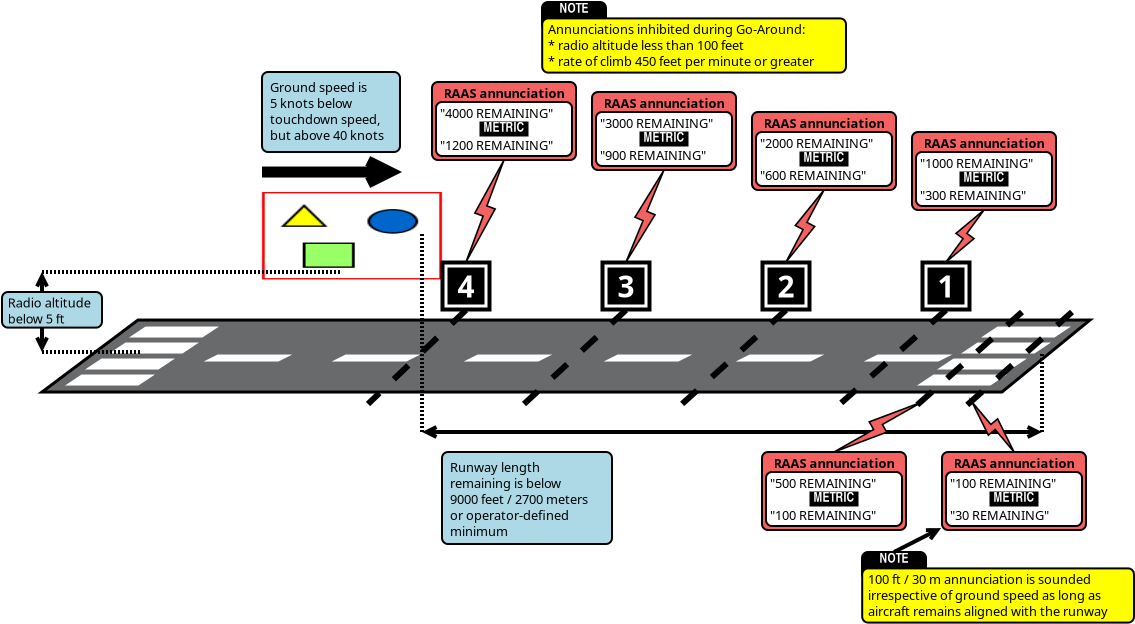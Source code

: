 <?xml version="1.0" encoding="UTF-8"?>
<dia:diagram xmlns:dia="http://www.lysator.liu.se/~alla/dia/">
  <dia:layer name="Background" visible="true" active="true">
    <dia:object type="Standard - Line" version="0" id="O0">
      <dia:attribute name="obj_pos">
        <dia:point val="60,26"/>
      </dia:attribute>
      <dia:attribute name="obj_bb">
        <dia:rectangle val="28.9,25.588;60.1,26.412"/>
      </dia:attribute>
      <dia:attribute name="conn_endpoints">
        <dia:point val="60,26"/>
        <dia:point val="29,26"/>
      </dia:attribute>
      <dia:attribute name="numcp">
        <dia:int val="1"/>
      </dia:attribute>
      <dia:attribute name="line_width">
        <dia:real val="0.2"/>
      </dia:attribute>
      <dia:attribute name="start_arrow">
        <dia:enum val="1"/>
      </dia:attribute>
      <dia:attribute name="start_arrow_length">
        <dia:real val="0.5"/>
      </dia:attribute>
      <dia:attribute name="start_arrow_width">
        <dia:real val="0.5"/>
      </dia:attribute>
      <dia:attribute name="end_arrow">
        <dia:enum val="1"/>
      </dia:attribute>
      <dia:attribute name="end_arrow_length">
        <dia:real val="0.5"/>
      </dia:attribute>
      <dia:attribute name="end_arrow_width">
        <dia:real val="0.5"/>
      </dia:attribute>
    </dia:object>
    <dia:object type="Standard - Polygon" version="0" id="O1">
      <dia:attribute name="obj_pos">
        <dia:point val="14.8,20.4"/>
      </dia:attribute>
      <dia:attribute name="obj_bb">
        <dia:rectangle val="9.775,20.325;62.61,24.075"/>
      </dia:attribute>
      <dia:attribute name="poly_points">
        <dia:point val="14.8,20.4"/>
        <dia:point val="62.4,20.4"/>
        <dia:point val="58,24"/>
        <dia:point val="10,24"/>
      </dia:attribute>
      <dia:attribute name="line_width">
        <dia:real val="0.15"/>
      </dia:attribute>
      <dia:attribute name="inner_color">
        <dia:color val="#696a6c"/>
      </dia:attribute>
      <dia:attribute name="show_background">
        <dia:boolean val="true"/>
      </dia:attribute>
    </dia:object>
    <dia:object type="Standard - Polygon" version="0" id="O2">
      <dia:attribute name="obj_pos">
        <dia:point val="15.2,20.8"/>
      </dia:attribute>
      <dia:attribute name="obj_bb">
        <dia:rectangle val="14.352,20.725;18.848,21.275"/>
      </dia:attribute>
      <dia:attribute name="poly_points">
        <dia:point val="15.2,20.8"/>
        <dia:point val="18.6,20.8"/>
        <dia:point val="18,21.2"/>
        <dia:point val="14.6,21.2"/>
      </dia:attribute>
      <dia:attribute name="line_color">
        <dia:color val="#ffffff"/>
      </dia:attribute>
      <dia:attribute name="line_width">
        <dia:real val="0.15"/>
      </dia:attribute>
      <dia:attribute name="show_background">
        <dia:boolean val="true"/>
      </dia:attribute>
    </dia:object>
    <dia:object type="Standard - Polygon" version="0" id="O3">
      <dia:attribute name="obj_pos">
        <dia:point val="12,23.2"/>
      </dia:attribute>
      <dia:attribute name="obj_bb">
        <dia:rectangle val="11.152,23.125;15.648,23.675"/>
      </dia:attribute>
      <dia:attribute name="poly_points">
        <dia:point val="12,23.2"/>
        <dia:point val="15.4,23.2"/>
        <dia:point val="14.8,23.6"/>
        <dia:point val="11.4,23.6"/>
      </dia:attribute>
      <dia:attribute name="line_color">
        <dia:color val="#ffffff"/>
      </dia:attribute>
      <dia:attribute name="line_width">
        <dia:real val="0.15"/>
      </dia:attribute>
      <dia:attribute name="show_background">
        <dia:boolean val="true"/>
      </dia:attribute>
    </dia:object>
    <dia:object type="Standard - Polygon" version="0" id="O4">
      <dia:attribute name="obj_pos">
        <dia:point val="13,22.4"/>
      </dia:attribute>
      <dia:attribute name="obj_bb">
        <dia:rectangle val="12.152,22.325;16.648,22.875"/>
      </dia:attribute>
      <dia:attribute name="poly_points">
        <dia:point val="13,22.4"/>
        <dia:point val="16.4,22.4"/>
        <dia:point val="15.8,22.8"/>
        <dia:point val="12.4,22.8"/>
      </dia:attribute>
      <dia:attribute name="line_color">
        <dia:color val="#ffffff"/>
      </dia:attribute>
      <dia:attribute name="line_width">
        <dia:real val="0.15"/>
      </dia:attribute>
      <dia:attribute name="show_background">
        <dia:boolean val="true"/>
      </dia:attribute>
    </dia:object>
    <dia:object type="Standard - Polygon" version="0" id="O5">
      <dia:attribute name="obj_pos">
        <dia:point val="14.2,21.6"/>
      </dia:attribute>
      <dia:attribute name="obj_bb">
        <dia:rectangle val="13.352,21.525;17.848,22.075"/>
      </dia:attribute>
      <dia:attribute name="poly_points">
        <dia:point val="14.2,21.6"/>
        <dia:point val="17.6,21.6"/>
        <dia:point val="17,22"/>
        <dia:point val="13.6,22"/>
      </dia:attribute>
      <dia:attribute name="line_color">
        <dia:color val="#ffffff"/>
      </dia:attribute>
      <dia:attribute name="line_width">
        <dia:real val="0.15"/>
      </dia:attribute>
      <dia:attribute name="show_background">
        <dia:boolean val="true"/>
      </dia:attribute>
    </dia:object>
    <dia:object type="Standard - Polygon" version="0" id="O6">
      <dia:attribute name="obj_pos">
        <dia:point val="18.8,22.2"/>
      </dia:attribute>
      <dia:attribute name="obj_bb">
        <dia:rectangle val="18.082,22.125;22.518,22.475"/>
      </dia:attribute>
      <dia:attribute name="poly_points">
        <dia:point val="18.8,22.2"/>
        <dia:point val="22.2,22.2"/>
        <dia:point val="21.8,22.4"/>
        <dia:point val="18.4,22.4"/>
      </dia:attribute>
      <dia:attribute name="line_color">
        <dia:color val="#ffffff"/>
      </dia:attribute>
      <dia:attribute name="line_width">
        <dia:real val="0.15"/>
      </dia:attribute>
      <dia:attribute name="show_background">
        <dia:boolean val="true"/>
      </dia:attribute>
    </dia:object>
    <dia:object type="Standard - Polygon" version="0" id="O7">
      <dia:attribute name="obj_pos">
        <dia:point val="25.2,22.2"/>
      </dia:attribute>
      <dia:attribute name="obj_bb">
        <dia:rectangle val="24.482,22.125;28.918,22.475"/>
      </dia:attribute>
      <dia:attribute name="poly_points">
        <dia:point val="25.2,22.2"/>
        <dia:point val="28.6,22.2"/>
        <dia:point val="28.2,22.4"/>
        <dia:point val="24.8,22.4"/>
      </dia:attribute>
      <dia:attribute name="line_color">
        <dia:color val="#ffffff"/>
      </dia:attribute>
      <dia:attribute name="line_width">
        <dia:real val="0.15"/>
      </dia:attribute>
      <dia:attribute name="show_background">
        <dia:boolean val="true"/>
      </dia:attribute>
    </dia:object>
    <dia:object type="Standard - Polygon" version="0" id="O8">
      <dia:attribute name="obj_pos">
        <dia:point val="31.8,22.2"/>
      </dia:attribute>
      <dia:attribute name="obj_bb">
        <dia:rectangle val="31.082,22.125;35.518,22.475"/>
      </dia:attribute>
      <dia:attribute name="poly_points">
        <dia:point val="31.8,22.2"/>
        <dia:point val="35.2,22.2"/>
        <dia:point val="34.8,22.4"/>
        <dia:point val="31.4,22.4"/>
      </dia:attribute>
      <dia:attribute name="line_color">
        <dia:color val="#ffffff"/>
      </dia:attribute>
      <dia:attribute name="line_width">
        <dia:real val="0.15"/>
      </dia:attribute>
      <dia:attribute name="show_background">
        <dia:boolean val="true"/>
      </dia:attribute>
    </dia:object>
    <dia:object type="Standard - Polygon" version="0" id="O9">
      <dia:attribute name="obj_pos">
        <dia:point val="38.8,22.2"/>
      </dia:attribute>
      <dia:attribute name="obj_bb">
        <dia:rectangle val="38.082,22.125;42.518,22.475"/>
      </dia:attribute>
      <dia:attribute name="poly_points">
        <dia:point val="38.8,22.2"/>
        <dia:point val="42.2,22.2"/>
        <dia:point val="41.8,22.4"/>
        <dia:point val="38.4,22.4"/>
      </dia:attribute>
      <dia:attribute name="line_color">
        <dia:color val="#ffffff"/>
      </dia:attribute>
      <dia:attribute name="line_width">
        <dia:real val="0.15"/>
      </dia:attribute>
      <dia:attribute name="show_background">
        <dia:boolean val="true"/>
      </dia:attribute>
    </dia:object>
    <dia:group>
      <dia:object type="Standard - Polygon" version="0" id="O10">
        <dia:attribute name="obj_pos">
          <dia:point val="57.8,20.8"/>
        </dia:attribute>
        <dia:attribute name="obj_bb">
          <dia:rectangle val="56.952,20.725;61.448,21.275"/>
        </dia:attribute>
        <dia:attribute name="poly_points">
          <dia:point val="57.8,20.8"/>
          <dia:point val="61.2,20.8"/>
          <dia:point val="60.6,21.2"/>
          <dia:point val="57.2,21.2"/>
        </dia:attribute>
        <dia:attribute name="line_color">
          <dia:color val="#ffffff"/>
        </dia:attribute>
        <dia:attribute name="line_width">
          <dia:real val="0.15"/>
        </dia:attribute>
        <dia:attribute name="show_background">
          <dia:boolean val="true"/>
        </dia:attribute>
      </dia:object>
      <dia:object type="Standard - Polygon" version="0" id="O11">
        <dia:attribute name="obj_pos">
          <dia:point val="54.6,23.2"/>
        </dia:attribute>
        <dia:attribute name="obj_bb">
          <dia:rectangle val="53.752,23.125;58.248,23.675"/>
        </dia:attribute>
        <dia:attribute name="poly_points">
          <dia:point val="54.6,23.2"/>
          <dia:point val="58,23.2"/>
          <dia:point val="57.4,23.6"/>
          <dia:point val="54,23.6"/>
        </dia:attribute>
        <dia:attribute name="line_color">
          <dia:color val="#ffffff"/>
        </dia:attribute>
        <dia:attribute name="line_width">
          <dia:real val="0.15"/>
        </dia:attribute>
        <dia:attribute name="show_background">
          <dia:boolean val="true"/>
        </dia:attribute>
      </dia:object>
      <dia:object type="Standard - Polygon" version="0" id="O12">
        <dia:attribute name="obj_pos">
          <dia:point val="55.6,22.4"/>
        </dia:attribute>
        <dia:attribute name="obj_bb">
          <dia:rectangle val="54.752,22.325;59.248,22.875"/>
        </dia:attribute>
        <dia:attribute name="poly_points">
          <dia:point val="55.6,22.4"/>
          <dia:point val="59,22.4"/>
          <dia:point val="58.4,22.8"/>
          <dia:point val="55,22.8"/>
        </dia:attribute>
        <dia:attribute name="line_color">
          <dia:color val="#ffffff"/>
        </dia:attribute>
        <dia:attribute name="line_width">
          <dia:real val="0.15"/>
        </dia:attribute>
        <dia:attribute name="show_background">
          <dia:boolean val="true"/>
        </dia:attribute>
      </dia:object>
      <dia:object type="Standard - Polygon" version="0" id="O13">
        <dia:attribute name="obj_pos">
          <dia:point val="56.8,21.6"/>
        </dia:attribute>
        <dia:attribute name="obj_bb">
          <dia:rectangle val="55.952,21.525;60.448,22.075"/>
        </dia:attribute>
        <dia:attribute name="poly_points">
          <dia:point val="56.8,21.6"/>
          <dia:point val="60.2,21.6"/>
          <dia:point val="59.6,22"/>
          <dia:point val="56.2,22"/>
        </dia:attribute>
        <dia:attribute name="line_color">
          <dia:color val="#ffffff"/>
        </dia:attribute>
        <dia:attribute name="line_width">
          <dia:real val="0.15"/>
        </dia:attribute>
        <dia:attribute name="show_background">
          <dia:boolean val="true"/>
        </dia:attribute>
      </dia:object>
    </dia:group>
    <dia:object type="Standard - Image" version="0" id="O14">
      <dia:attribute name="obj_pos">
        <dia:point val="21,14"/>
      </dia:attribute>
      <dia:attribute name="obj_bb">
        <dia:rectangle val="20.925,13.925;30.075,18.446"/>
      </dia:attribute>
      <dia:attribute name="elem_corner">
        <dia:point val="21,14"/>
      </dia:attribute>
      <dia:attribute name="elem_width">
        <dia:real val="9"/>
      </dia:attribute>
      <dia:attribute name="elem_height">
        <dia:real val="4.371"/>
      </dia:attribute>
      <dia:attribute name="border_width">
        <dia:real val="0.15"/>
      </dia:attribute>
      <dia:attribute name="draw_border">
        <dia:boolean val="false"/>
      </dia:attribute>
      <dia:attribute name="keep_aspect">
        <dia:boolean val="true"/>
      </dia:attribute>
      <dia:attribute name="file">
        <dia:string>#airplane_take_off.png#</dia:string>
      </dia:attribute>
    </dia:object>
    <dia:object type="Standard - Polygon" version="0" id="O15">
      <dia:attribute name="obj_pos">
        <dia:point val="45.4,22.2"/>
      </dia:attribute>
      <dia:attribute name="obj_bb">
        <dia:rectangle val="44.682,22.125;49.118,22.475"/>
      </dia:attribute>
      <dia:attribute name="poly_points">
        <dia:point val="45.4,22.2"/>
        <dia:point val="48.8,22.2"/>
        <dia:point val="48.4,22.4"/>
        <dia:point val="45,22.4"/>
      </dia:attribute>
      <dia:attribute name="line_color">
        <dia:color val="#ffffff"/>
      </dia:attribute>
      <dia:attribute name="line_width">
        <dia:real val="0.15"/>
      </dia:attribute>
      <dia:attribute name="show_background">
        <dia:boolean val="true"/>
      </dia:attribute>
    </dia:object>
    <dia:object type="Standard - Polygon" version="0" id="O16">
      <dia:attribute name="obj_pos">
        <dia:point val="51.8,22.2"/>
      </dia:attribute>
      <dia:attribute name="obj_bb">
        <dia:rectangle val="51.082,22.125;55.518,22.475"/>
      </dia:attribute>
      <dia:attribute name="poly_points">
        <dia:point val="51.8,22.2"/>
        <dia:point val="55.2,22.2"/>
        <dia:point val="54.8,22.4"/>
        <dia:point val="51.4,22.4"/>
      </dia:attribute>
      <dia:attribute name="line_color">
        <dia:color val="#ffffff"/>
      </dia:attribute>
      <dia:attribute name="line_width">
        <dia:real val="0.15"/>
      </dia:attribute>
      <dia:attribute name="show_background">
        <dia:boolean val="true"/>
      </dia:attribute>
    </dia:object>
    <dia:object type="Network - WAN Link" version="1" id="O17">
      <dia:attribute name="obj_pos">
        <dia:point val="39.2,17.5"/>
      </dia:attribute>
      <dia:attribute name="obj_bb">
        <dia:rectangle val="39.2,12.9;41.1,17.5"/>
      </dia:attribute>
      <dia:attribute name="conn_endpoints">
        <dia:point val="39.2,17.5"/>
        <dia:point val="41.1,12.9"/>
      </dia:attribute>
      <dia:attribute name="width">
        <dia:real val="1"/>
      </dia:attribute>
      <dia:attribute name="line_color">
        <dia:color val="#000000"/>
      </dia:attribute>
      <dia:attribute name="fill_color">
        <dia:color val="#f46161"/>
      </dia:attribute>
      <dia:connections>
        <dia:connection handle="0" to="O43" connection="1"/>
        <dia:connection handle="1" to="O30" connection="6"/>
      </dia:connections>
    </dia:object>
    <dia:object type="Network - WAN Link" version="1" id="O18">
      <dia:attribute name="obj_pos">
        <dia:point val="47.2,17.5"/>
      </dia:attribute>
      <dia:attribute name="obj_bb">
        <dia:rectangle val="47.2,13.9;49.1,17.5"/>
      </dia:attribute>
      <dia:attribute name="conn_endpoints">
        <dia:point val="47.2,17.5"/>
        <dia:point val="49.1,13.9"/>
      </dia:attribute>
      <dia:attribute name="width">
        <dia:real val="1"/>
      </dia:attribute>
      <dia:attribute name="line_color">
        <dia:color val="#000000"/>
      </dia:attribute>
      <dia:attribute name="fill_color">
        <dia:color val="#f46161"/>
      </dia:attribute>
      <dia:connections>
        <dia:connection handle="0" to="O40" connection="1"/>
        <dia:connection handle="1" to="O57" connection="6"/>
      </dia:connections>
    </dia:object>
    <dia:object type="Network - WAN Link" version="1" id="O19">
      <dia:attribute name="obj_pos">
        <dia:point val="55.2,17.5"/>
      </dia:attribute>
      <dia:attribute name="obj_bb">
        <dia:rectangle val="55.2,14.9;57.1,17.5"/>
      </dia:attribute>
      <dia:attribute name="conn_endpoints">
        <dia:point val="55.2,17.5"/>
        <dia:point val="57.1,14.9"/>
      </dia:attribute>
      <dia:attribute name="width">
        <dia:real val="1"/>
      </dia:attribute>
      <dia:attribute name="line_color">
        <dia:color val="#000000"/>
      </dia:attribute>
      <dia:attribute name="fill_color">
        <dia:color val="#f46161"/>
      </dia:attribute>
      <dia:connections>
        <dia:connection handle="0" to="O37" connection="1"/>
        <dia:connection handle="1" to="O50" connection="6"/>
      </dia:connections>
    </dia:object>
    <dia:object type="Standard - Line" version="0" id="O20">
      <dia:attribute name="obj_pos">
        <dia:point val="47.2,19.9"/>
      </dia:attribute>
      <dia:attribute name="obj_bb">
        <dia:rectangle val="41.788,19.688;47.412,24.812"/>
      </dia:attribute>
      <dia:attribute name="conn_endpoints">
        <dia:point val="47.2,19.9"/>
        <dia:point val="42,24.6"/>
      </dia:attribute>
      <dia:attribute name="numcp">
        <dia:int val="1"/>
      </dia:attribute>
      <dia:attribute name="line_width">
        <dia:real val="0.3"/>
      </dia:attribute>
      <dia:attribute name="line_style">
        <dia:enum val="1"/>
      </dia:attribute>
      <dia:connections>
        <dia:connection handle="0" to="O40" connection="6"/>
      </dia:connections>
    </dia:object>
    <dia:object type="Standard - Line" version="0" id="O21">
      <dia:attribute name="obj_pos">
        <dia:point val="39.2,19.9"/>
      </dia:attribute>
      <dia:attribute name="obj_bb">
        <dia:rectangle val="33.888,19.688;39.412,24.812"/>
      </dia:attribute>
      <dia:attribute name="conn_endpoints">
        <dia:point val="39.2,19.9"/>
        <dia:point val="34.1,24.6"/>
      </dia:attribute>
      <dia:attribute name="numcp">
        <dia:int val="1"/>
      </dia:attribute>
      <dia:attribute name="line_width">
        <dia:real val="0.3"/>
      </dia:attribute>
      <dia:attribute name="line_style">
        <dia:enum val="1"/>
      </dia:attribute>
      <dia:connections>
        <dia:connection handle="0" to="O43" connection="6"/>
      </dia:connections>
    </dia:object>
    <dia:object type="Standard - Line" version="0" id="O22">
      <dia:attribute name="obj_pos">
        <dia:point val="55.2,19.9"/>
      </dia:attribute>
      <dia:attribute name="obj_bb">
        <dia:rectangle val="49.688,19.688;55.412,24.812"/>
      </dia:attribute>
      <dia:attribute name="conn_endpoints">
        <dia:point val="55.2,19.9"/>
        <dia:point val="49.9,24.6"/>
      </dia:attribute>
      <dia:attribute name="numcp">
        <dia:int val="1"/>
      </dia:attribute>
      <dia:attribute name="line_width">
        <dia:real val="0.3"/>
      </dia:attribute>
      <dia:attribute name="line_style">
        <dia:enum val="1"/>
      </dia:attribute>
      <dia:connections>
        <dia:connection handle="0" to="O37" connection="6"/>
      </dia:connections>
    </dia:object>
    <dia:object type="Standard - Line" version="0" id="O23">
      <dia:attribute name="obj_pos">
        <dia:point val="10,22"/>
      </dia:attribute>
      <dia:attribute name="obj_bb">
        <dia:rectangle val="9.9,21.9;15.1,22.1"/>
      </dia:attribute>
      <dia:attribute name="conn_endpoints">
        <dia:point val="10,22"/>
        <dia:point val="15,22"/>
      </dia:attribute>
      <dia:attribute name="numcp">
        <dia:int val="1"/>
      </dia:attribute>
      <dia:attribute name="line_width">
        <dia:real val="0.2"/>
      </dia:attribute>
      <dia:attribute name="line_style">
        <dia:enum val="4"/>
      </dia:attribute>
    </dia:object>
    <dia:object type="Standard - Line" version="0" id="O24">
      <dia:attribute name="obj_pos">
        <dia:point val="10,18"/>
      </dia:attribute>
      <dia:attribute name="obj_bb">
        <dia:rectangle val="9.588,17.9;10.412,22.1"/>
      </dia:attribute>
      <dia:attribute name="conn_endpoints">
        <dia:point val="10,18"/>
        <dia:point val="10,22"/>
      </dia:attribute>
      <dia:attribute name="numcp">
        <dia:int val="1"/>
      </dia:attribute>
      <dia:attribute name="line_width">
        <dia:real val="0.2"/>
      </dia:attribute>
      <dia:attribute name="start_arrow">
        <dia:enum val="1"/>
      </dia:attribute>
      <dia:attribute name="start_arrow_length">
        <dia:real val="0.5"/>
      </dia:attribute>
      <dia:attribute name="start_arrow_width">
        <dia:real val="0.5"/>
      </dia:attribute>
      <dia:attribute name="end_arrow">
        <dia:enum val="1"/>
      </dia:attribute>
      <dia:attribute name="end_arrow_length">
        <dia:real val="0.5"/>
      </dia:attribute>
      <dia:attribute name="end_arrow_width">
        <dia:real val="0.5"/>
      </dia:attribute>
    </dia:object>
    <dia:object type="Standard - Line" version="0" id="O25">
      <dia:attribute name="obj_pos">
        <dia:point val="10,18"/>
      </dia:attribute>
      <dia:attribute name="obj_bb">
        <dia:rectangle val="9.9,17.9;25.1,18.1"/>
      </dia:attribute>
      <dia:attribute name="conn_endpoints">
        <dia:point val="10,18"/>
        <dia:point val="25,18"/>
      </dia:attribute>
      <dia:attribute name="numcp">
        <dia:int val="1"/>
      </dia:attribute>
      <dia:attribute name="line_width">
        <dia:real val="0.2"/>
      </dia:attribute>
      <dia:attribute name="line_style">
        <dia:enum val="4"/>
      </dia:attribute>
    </dia:object>
    <dia:group>
      <dia:object type="Standard - Box" version="0" id="O26">
        <dia:attribute name="obj_pos">
          <dia:point val="8,19"/>
        </dia:attribute>
        <dia:attribute name="obj_bb">
          <dia:rectangle val="7.95,18.95;13.05,20.831"/>
        </dia:attribute>
        <dia:attribute name="elem_corner">
          <dia:point val="8,19"/>
        </dia:attribute>
        <dia:attribute name="elem_width">
          <dia:real val="5"/>
        </dia:attribute>
        <dia:attribute name="elem_height">
          <dia:real val="1.781"/>
        </dia:attribute>
        <dia:attribute name="border_width">
          <dia:real val="0.1"/>
        </dia:attribute>
        <dia:attribute name="inner_color">
          <dia:color val="#add8e6"/>
        </dia:attribute>
        <dia:attribute name="show_background">
          <dia:boolean val="true"/>
        </dia:attribute>
        <dia:attribute name="corner_radius">
          <dia:real val="0.3"/>
        </dia:attribute>
      </dia:object>
      <dia:object type="Standard - Text" version="1" id="O27">
        <dia:attribute name="obj_pos">
          <dia:point val="8.29,19.781"/>
        </dia:attribute>
        <dia:attribute name="obj_bb">
          <dia:rectangle val="8.29,19.186;12.747,20.731"/>
        </dia:attribute>
        <dia:attribute name="text">
          <dia:composite type="text">
            <dia:attribute name="string">
              <dia:string>#Radio altitude
below 5 ft#</dia:string>
            </dia:attribute>
            <dia:attribute name="font">
              <dia:font family="sans" style="0" name="Helvetica"/>
            </dia:attribute>
            <dia:attribute name="height">
              <dia:real val="0.8"/>
            </dia:attribute>
            <dia:attribute name="pos">
              <dia:point val="8.29,19.781"/>
            </dia:attribute>
            <dia:attribute name="color">
              <dia:color val="#000000"/>
            </dia:attribute>
            <dia:attribute name="alignment">
              <dia:enum val="0"/>
            </dia:attribute>
          </dia:composite>
        </dia:attribute>
        <dia:attribute name="valign">
          <dia:enum val="3"/>
        </dia:attribute>
      </dia:object>
    </dia:group>
    <dia:object type="Standard - Line" version="0" id="O28">
      <dia:attribute name="obj_pos">
        <dia:point val="31.2,19.9"/>
      </dia:attribute>
      <dia:attribute name="obj_bb">
        <dia:rectangle val="26.088,19.688;31.412,24.812"/>
      </dia:attribute>
      <dia:attribute name="conn_endpoints">
        <dia:point val="31.2,19.9"/>
        <dia:point val="26.3,24.6"/>
      </dia:attribute>
      <dia:attribute name="numcp">
        <dia:int val="1"/>
      </dia:attribute>
      <dia:attribute name="line_width">
        <dia:real val="0.3"/>
      </dia:attribute>
      <dia:attribute name="line_style">
        <dia:enum val="1"/>
      </dia:attribute>
      <dia:connections>
        <dia:connection handle="0" to="O46" connection="6"/>
      </dia:connections>
    </dia:object>
    <dia:object type="Standard - Line" version="0" id="O29">
      <dia:attribute name="obj_pos">
        <dia:point val="21,13"/>
      </dia:attribute>
      <dia:attribute name="obj_bb">
        <dia:rectangle val="20.725,12.005;28.615,13.995"/>
      </dia:attribute>
      <dia:attribute name="conn_endpoints">
        <dia:point val="21,13"/>
        <dia:point val="28,13"/>
      </dia:attribute>
      <dia:attribute name="numcp">
        <dia:int val="1"/>
      </dia:attribute>
      <dia:attribute name="line_width">
        <dia:real val="0.55"/>
      </dia:attribute>
      <dia:attribute name="end_arrow">
        <dia:enum val="1"/>
      </dia:attribute>
      <dia:attribute name="end_arrow_length">
        <dia:real val="1.1"/>
      </dia:attribute>
      <dia:attribute name="end_arrow_width">
        <dia:real val="1.1"/>
      </dia:attribute>
    </dia:object>
    <dia:group>
      <dia:object type="Standard - Box" version="0" id="O30">
        <dia:attribute name="obj_pos">
          <dia:point val="37.5,9"/>
        </dia:attribute>
        <dia:attribute name="obj_bb">
          <dia:rectangle val="37.45,8.95;44.75,12.95"/>
        </dia:attribute>
        <dia:attribute name="elem_corner">
          <dia:point val="37.5,9"/>
        </dia:attribute>
        <dia:attribute name="elem_width">
          <dia:real val="7.2"/>
        </dia:attribute>
        <dia:attribute name="elem_height">
          <dia:real val="3.9"/>
        </dia:attribute>
        <dia:attribute name="border_width">
          <dia:real val="0.1"/>
        </dia:attribute>
        <dia:attribute name="inner_color">
          <dia:color val="#f46161"/>
        </dia:attribute>
        <dia:attribute name="show_background">
          <dia:boolean val="true"/>
        </dia:attribute>
        <dia:attribute name="corner_radius">
          <dia:real val="0.3"/>
        </dia:attribute>
      </dia:object>
      <dia:object type="Standard - Text" version="1" id="O31">
        <dia:attribute name="obj_pos">
          <dia:point val="41.1,9.8"/>
        </dia:attribute>
        <dia:attribute name="obj_bb">
          <dia:rectangle val="37.665,9.205;44.535,9.95"/>
        </dia:attribute>
        <dia:attribute name="text">
          <dia:composite type="text">
            <dia:attribute name="string">
              <dia:string>#RAAS annunciation#</dia:string>
            </dia:attribute>
            <dia:attribute name="font">
              <dia:font family="sans" style="80" name="Helvetica-Bold"/>
            </dia:attribute>
            <dia:attribute name="height">
              <dia:real val="0.8"/>
            </dia:attribute>
            <dia:attribute name="pos">
              <dia:point val="41.1,9.8"/>
            </dia:attribute>
            <dia:attribute name="color">
              <dia:color val="#000000"/>
            </dia:attribute>
            <dia:attribute name="alignment">
              <dia:enum val="1"/>
            </dia:attribute>
          </dia:composite>
        </dia:attribute>
        <dia:attribute name="valign">
          <dia:enum val="3"/>
        </dia:attribute>
      </dia:object>
      <dia:object type="Standard - Box" version="0" id="O32">
        <dia:attribute name="obj_pos">
          <dia:point val="37.7,10"/>
        </dia:attribute>
        <dia:attribute name="obj_bb">
          <dia:rectangle val="37.65,9.95;44.55,12.75"/>
        </dia:attribute>
        <dia:attribute name="elem_corner">
          <dia:point val="37.7,10"/>
        </dia:attribute>
        <dia:attribute name="elem_width">
          <dia:real val="6.8"/>
        </dia:attribute>
        <dia:attribute name="elem_height">
          <dia:real val="2.7"/>
        </dia:attribute>
        <dia:attribute name="border_width">
          <dia:real val="0.1"/>
        </dia:attribute>
        <dia:attribute name="show_background">
          <dia:boolean val="true"/>
        </dia:attribute>
        <dia:attribute name="corner_radius">
          <dia:real val="0.3"/>
        </dia:attribute>
      </dia:object>
      <dia:object type="Standard - Text" version="1" id="O33">
        <dia:attribute name="obj_pos">
          <dia:point val="37.9,10.8"/>
        </dia:attribute>
        <dia:attribute name="obj_bb">
          <dia:rectangle val="37.9,10.205;43.998,10.95"/>
        </dia:attribute>
        <dia:attribute name="text">
          <dia:composite type="text">
            <dia:attribute name="string">
              <dia:string>#"3000 REMAINING"#</dia:string>
            </dia:attribute>
            <dia:attribute name="font">
              <dia:font family="sans" style="0" name="Helvetica"/>
            </dia:attribute>
            <dia:attribute name="height">
              <dia:real val="0.8"/>
            </dia:attribute>
            <dia:attribute name="pos">
              <dia:point val="37.9,10.8"/>
            </dia:attribute>
            <dia:attribute name="color">
              <dia:color val="#000000"/>
            </dia:attribute>
            <dia:attribute name="alignment">
              <dia:enum val="0"/>
            </dia:attribute>
          </dia:composite>
        </dia:attribute>
        <dia:attribute name="valign">
          <dia:enum val="3"/>
        </dia:attribute>
      </dia:object>
      <dia:object type="Standard - Text" version="1" id="O34">
        <dia:attribute name="obj_pos">
          <dia:point val="37.9,12.4"/>
        </dia:attribute>
        <dia:attribute name="obj_bb">
          <dia:rectangle val="37.9,11.805;43.59,12.55"/>
        </dia:attribute>
        <dia:attribute name="text">
          <dia:composite type="text">
            <dia:attribute name="string">
              <dia:string>#"900 REMAINING"#</dia:string>
            </dia:attribute>
            <dia:attribute name="font">
              <dia:font family="sans" style="0" name="Helvetica"/>
            </dia:attribute>
            <dia:attribute name="height">
              <dia:real val="0.8"/>
            </dia:attribute>
            <dia:attribute name="pos">
              <dia:point val="37.9,12.4"/>
            </dia:attribute>
            <dia:attribute name="color">
              <dia:color val="#000000"/>
            </dia:attribute>
            <dia:attribute name="alignment">
              <dia:enum val="0"/>
            </dia:attribute>
          </dia:composite>
        </dia:attribute>
        <dia:attribute name="valign">
          <dia:enum val="3"/>
        </dia:attribute>
      </dia:object>
      <dia:group>
        <dia:object type="Standard - Box" version="0" id="O35">
          <dia:attribute name="obj_pos">
            <dia:point val="39.9,11"/>
          </dia:attribute>
          <dia:attribute name="obj_bb">
            <dia:rectangle val="39.9,11;42.3,11.7"/>
          </dia:attribute>
          <dia:attribute name="elem_corner">
            <dia:point val="39.9,11"/>
          </dia:attribute>
          <dia:attribute name="elem_width">
            <dia:real val="2.4"/>
          </dia:attribute>
          <dia:attribute name="elem_height">
            <dia:real val="0.7"/>
          </dia:attribute>
          <dia:attribute name="border_width">
            <dia:real val="1.175e-38"/>
          </dia:attribute>
          <dia:attribute name="inner_color">
            <dia:color val="#000000"/>
          </dia:attribute>
          <dia:attribute name="show_background">
            <dia:boolean val="true"/>
          </dia:attribute>
        </dia:object>
        <dia:object type="Standard - Text" version="1" id="O36">
          <dia:attribute name="obj_pos">
            <dia:point val="41.1,11.35"/>
          </dia:attribute>
          <dia:attribute name="obj_bb">
            <dia:rectangle val="40.094,10.982;42.106,11.717"/>
          </dia:attribute>
          <dia:attribute name="text">
            <dia:composite type="text">
              <dia:attribute name="string">
                <dia:string>#METRIC#</dia:string>
              </dia:attribute>
              <dia:attribute name="font">
                <dia:font family="Arial Narrow" style="80" name="Courier"/>
              </dia:attribute>
              <dia:attribute name="height">
                <dia:real val="0.8"/>
              </dia:attribute>
              <dia:attribute name="pos">
                <dia:point val="41.1,11.582"/>
              </dia:attribute>
              <dia:attribute name="color">
                <dia:color val="#ffffff"/>
              </dia:attribute>
              <dia:attribute name="alignment">
                <dia:enum val="1"/>
              </dia:attribute>
            </dia:composite>
          </dia:attribute>
          <dia:attribute name="valign">
            <dia:enum val="2"/>
          </dia:attribute>
          <dia:connections>
            <dia:connection handle="0" to="O35" connection="8"/>
          </dia:connections>
        </dia:object>
      </dia:group>
    </dia:group>
    <dia:group>
      <dia:object type="Standard - Box" version="0" id="O37">
        <dia:attribute name="obj_pos">
          <dia:point val="54,17.5"/>
        </dia:attribute>
        <dia:attribute name="obj_bb">
          <dia:rectangle val="53.925,17.425;56.475,19.975"/>
        </dia:attribute>
        <dia:attribute name="elem_corner">
          <dia:point val="54,17.5"/>
        </dia:attribute>
        <dia:attribute name="elem_width">
          <dia:real val="2.4"/>
        </dia:attribute>
        <dia:attribute name="elem_height">
          <dia:real val="2.4"/>
        </dia:attribute>
        <dia:attribute name="border_width">
          <dia:real val="0.15"/>
        </dia:attribute>
        <dia:attribute name="inner_color">
          <dia:color val="#000000"/>
        </dia:attribute>
        <dia:attribute name="show_background">
          <dia:boolean val="true"/>
        </dia:attribute>
      </dia:object>
      <dia:object type="Standard - Box" version="0" id="O38">
        <dia:attribute name="obj_pos">
          <dia:point val="54.2,17.7"/>
        </dia:attribute>
        <dia:attribute name="obj_bb">
          <dia:rectangle val="54.125,17.625;56.275,19.775"/>
        </dia:attribute>
        <dia:attribute name="elem_corner">
          <dia:point val="54.2,17.7"/>
        </dia:attribute>
        <dia:attribute name="elem_width">
          <dia:real val="2"/>
        </dia:attribute>
        <dia:attribute name="elem_height">
          <dia:real val="2"/>
        </dia:attribute>
        <dia:attribute name="border_width">
          <dia:real val="0.15"/>
        </dia:attribute>
        <dia:attribute name="border_color">
          <dia:color val="#ffffff"/>
        </dia:attribute>
        <dia:attribute name="inner_color">
          <dia:color val="#000000"/>
        </dia:attribute>
        <dia:attribute name="show_background">
          <dia:boolean val="true"/>
        </dia:attribute>
      </dia:object>
      <dia:object type="Standard - Text" version="1" id="O39">
        <dia:attribute name="obj_pos">
          <dia:point val="55.2,18.7"/>
        </dia:attribute>
        <dia:attribute name="obj_bb">
          <dia:rectangle val="54.682,17.835;55.718,19.565"/>
        </dia:attribute>
        <dia:attribute name="text">
          <dia:composite type="text">
            <dia:attribute name="string">
              <dia:string>#1#</dia:string>
            </dia:attribute>
            <dia:attribute name="font">
              <dia:font family="sans" style="80" name="Helvetica-Bold"/>
            </dia:attribute>
            <dia:attribute name="height">
              <dia:real val="1.858"/>
            </dia:attribute>
            <dia:attribute name="pos">
              <dia:point val="55.2,19.215"/>
            </dia:attribute>
            <dia:attribute name="color">
              <dia:color val="#ffffff"/>
            </dia:attribute>
            <dia:attribute name="alignment">
              <dia:enum val="1"/>
            </dia:attribute>
          </dia:composite>
        </dia:attribute>
        <dia:attribute name="valign">
          <dia:enum val="2"/>
        </dia:attribute>
        <dia:connections>
          <dia:connection handle="0" to="O38" connection="8"/>
        </dia:connections>
      </dia:object>
    </dia:group>
    <dia:group>
      <dia:object type="Standard - Box" version="0" id="O40">
        <dia:attribute name="obj_pos">
          <dia:point val="46,17.5"/>
        </dia:attribute>
        <dia:attribute name="obj_bb">
          <dia:rectangle val="45.925,17.425;48.475,19.975"/>
        </dia:attribute>
        <dia:attribute name="elem_corner">
          <dia:point val="46,17.5"/>
        </dia:attribute>
        <dia:attribute name="elem_width">
          <dia:real val="2.4"/>
        </dia:attribute>
        <dia:attribute name="elem_height">
          <dia:real val="2.4"/>
        </dia:attribute>
        <dia:attribute name="border_width">
          <dia:real val="0.15"/>
        </dia:attribute>
        <dia:attribute name="inner_color">
          <dia:color val="#000000"/>
        </dia:attribute>
        <dia:attribute name="show_background">
          <dia:boolean val="true"/>
        </dia:attribute>
      </dia:object>
      <dia:object type="Standard - Box" version="0" id="O41">
        <dia:attribute name="obj_pos">
          <dia:point val="46.2,17.7"/>
        </dia:attribute>
        <dia:attribute name="obj_bb">
          <dia:rectangle val="46.125,17.625;48.275,19.775"/>
        </dia:attribute>
        <dia:attribute name="elem_corner">
          <dia:point val="46.2,17.7"/>
        </dia:attribute>
        <dia:attribute name="elem_width">
          <dia:real val="2"/>
        </dia:attribute>
        <dia:attribute name="elem_height">
          <dia:real val="2"/>
        </dia:attribute>
        <dia:attribute name="border_width">
          <dia:real val="0.15"/>
        </dia:attribute>
        <dia:attribute name="border_color">
          <dia:color val="#ffffff"/>
        </dia:attribute>
        <dia:attribute name="inner_color">
          <dia:color val="#000000"/>
        </dia:attribute>
        <dia:attribute name="show_background">
          <dia:boolean val="true"/>
        </dia:attribute>
      </dia:object>
      <dia:object type="Standard - Text" version="1" id="O42">
        <dia:attribute name="obj_pos">
          <dia:point val="47.2,18.7"/>
        </dia:attribute>
        <dia:attribute name="obj_bb">
          <dia:rectangle val="46.682,17.835;47.718,19.565"/>
        </dia:attribute>
        <dia:attribute name="text">
          <dia:composite type="text">
            <dia:attribute name="string">
              <dia:string>#2#</dia:string>
            </dia:attribute>
            <dia:attribute name="font">
              <dia:font family="sans" style="80" name="Helvetica-Bold"/>
            </dia:attribute>
            <dia:attribute name="height">
              <dia:real val="1.858"/>
            </dia:attribute>
            <dia:attribute name="pos">
              <dia:point val="47.2,19.215"/>
            </dia:attribute>
            <dia:attribute name="color">
              <dia:color val="#ffffff"/>
            </dia:attribute>
            <dia:attribute name="alignment">
              <dia:enum val="1"/>
            </dia:attribute>
          </dia:composite>
        </dia:attribute>
        <dia:attribute name="valign">
          <dia:enum val="2"/>
        </dia:attribute>
        <dia:connections>
          <dia:connection handle="0" to="O41" connection="8"/>
        </dia:connections>
      </dia:object>
    </dia:group>
    <dia:group>
      <dia:object type="Standard - Box" version="0" id="O43">
        <dia:attribute name="obj_pos">
          <dia:point val="38,17.5"/>
        </dia:attribute>
        <dia:attribute name="obj_bb">
          <dia:rectangle val="37.925,17.425;40.475,19.975"/>
        </dia:attribute>
        <dia:attribute name="elem_corner">
          <dia:point val="38,17.5"/>
        </dia:attribute>
        <dia:attribute name="elem_width">
          <dia:real val="2.4"/>
        </dia:attribute>
        <dia:attribute name="elem_height">
          <dia:real val="2.4"/>
        </dia:attribute>
        <dia:attribute name="border_width">
          <dia:real val="0.15"/>
        </dia:attribute>
        <dia:attribute name="inner_color">
          <dia:color val="#000000"/>
        </dia:attribute>
        <dia:attribute name="show_background">
          <dia:boolean val="true"/>
        </dia:attribute>
      </dia:object>
      <dia:object type="Standard - Box" version="0" id="O44">
        <dia:attribute name="obj_pos">
          <dia:point val="38.2,17.7"/>
        </dia:attribute>
        <dia:attribute name="obj_bb">
          <dia:rectangle val="38.125,17.625;40.275,19.775"/>
        </dia:attribute>
        <dia:attribute name="elem_corner">
          <dia:point val="38.2,17.7"/>
        </dia:attribute>
        <dia:attribute name="elem_width">
          <dia:real val="2"/>
        </dia:attribute>
        <dia:attribute name="elem_height">
          <dia:real val="2"/>
        </dia:attribute>
        <dia:attribute name="border_width">
          <dia:real val="0.15"/>
        </dia:attribute>
        <dia:attribute name="border_color">
          <dia:color val="#ffffff"/>
        </dia:attribute>
        <dia:attribute name="inner_color">
          <dia:color val="#000000"/>
        </dia:attribute>
        <dia:attribute name="show_background">
          <dia:boolean val="true"/>
        </dia:attribute>
      </dia:object>
      <dia:object type="Standard - Text" version="1" id="O45">
        <dia:attribute name="obj_pos">
          <dia:point val="39.2,18.7"/>
        </dia:attribute>
        <dia:attribute name="obj_bb">
          <dia:rectangle val="38.682,17.835;39.718,19.565"/>
        </dia:attribute>
        <dia:attribute name="text">
          <dia:composite type="text">
            <dia:attribute name="string">
              <dia:string>#3#</dia:string>
            </dia:attribute>
            <dia:attribute name="font">
              <dia:font family="sans" style="80" name="Helvetica-Bold"/>
            </dia:attribute>
            <dia:attribute name="height">
              <dia:real val="1.858"/>
            </dia:attribute>
            <dia:attribute name="pos">
              <dia:point val="39.2,19.215"/>
            </dia:attribute>
            <dia:attribute name="color">
              <dia:color val="#ffffff"/>
            </dia:attribute>
            <dia:attribute name="alignment">
              <dia:enum val="1"/>
            </dia:attribute>
          </dia:composite>
        </dia:attribute>
        <dia:attribute name="valign">
          <dia:enum val="2"/>
        </dia:attribute>
        <dia:connections>
          <dia:connection handle="0" to="O44" connection="8"/>
        </dia:connections>
      </dia:object>
    </dia:group>
    <dia:group>
      <dia:object type="Standard - Box" version="0" id="O46">
        <dia:attribute name="obj_pos">
          <dia:point val="30,17.5"/>
        </dia:attribute>
        <dia:attribute name="obj_bb">
          <dia:rectangle val="29.925,17.425;32.475,19.975"/>
        </dia:attribute>
        <dia:attribute name="elem_corner">
          <dia:point val="30,17.5"/>
        </dia:attribute>
        <dia:attribute name="elem_width">
          <dia:real val="2.4"/>
        </dia:attribute>
        <dia:attribute name="elem_height">
          <dia:real val="2.4"/>
        </dia:attribute>
        <dia:attribute name="border_width">
          <dia:real val="0.15"/>
        </dia:attribute>
        <dia:attribute name="inner_color">
          <dia:color val="#000000"/>
        </dia:attribute>
        <dia:attribute name="show_background">
          <dia:boolean val="true"/>
        </dia:attribute>
      </dia:object>
      <dia:object type="Standard - Box" version="0" id="O47">
        <dia:attribute name="obj_pos">
          <dia:point val="30.2,17.7"/>
        </dia:attribute>
        <dia:attribute name="obj_bb">
          <dia:rectangle val="30.125,17.625;32.275,19.775"/>
        </dia:attribute>
        <dia:attribute name="elem_corner">
          <dia:point val="30.2,17.7"/>
        </dia:attribute>
        <dia:attribute name="elem_width">
          <dia:real val="2"/>
        </dia:attribute>
        <dia:attribute name="elem_height">
          <dia:real val="2"/>
        </dia:attribute>
        <dia:attribute name="border_width">
          <dia:real val="0.15"/>
        </dia:attribute>
        <dia:attribute name="border_color">
          <dia:color val="#ffffff"/>
        </dia:attribute>
        <dia:attribute name="inner_color">
          <dia:color val="#000000"/>
        </dia:attribute>
        <dia:attribute name="show_background">
          <dia:boolean val="true"/>
        </dia:attribute>
      </dia:object>
      <dia:object type="Standard - Text" version="1" id="O48">
        <dia:attribute name="obj_pos">
          <dia:point val="31.2,18.7"/>
        </dia:attribute>
        <dia:attribute name="obj_bb">
          <dia:rectangle val="30.683,17.835;31.718,19.565"/>
        </dia:attribute>
        <dia:attribute name="text">
          <dia:composite type="text">
            <dia:attribute name="string">
              <dia:string>#4#</dia:string>
            </dia:attribute>
            <dia:attribute name="font">
              <dia:font family="sans" style="80" name="Helvetica-Bold"/>
            </dia:attribute>
            <dia:attribute name="height">
              <dia:real val="1.858"/>
            </dia:attribute>
            <dia:attribute name="pos">
              <dia:point val="31.2,19.215"/>
            </dia:attribute>
            <dia:attribute name="color">
              <dia:color val="#ffffff"/>
            </dia:attribute>
            <dia:attribute name="alignment">
              <dia:enum val="1"/>
            </dia:attribute>
          </dia:composite>
        </dia:attribute>
        <dia:attribute name="valign">
          <dia:enum val="2"/>
        </dia:attribute>
        <dia:connections>
          <dia:connection handle="0" to="O47" connection="8"/>
        </dia:connections>
      </dia:object>
    </dia:group>
    <dia:object type="Network - WAN Link" version="1" id="O49">
      <dia:attribute name="obj_pos">
        <dia:point val="31.2,17.5"/>
      </dia:attribute>
      <dia:attribute name="obj_bb">
        <dia:rectangle val="31.2,12.4;33.1,17.5"/>
      </dia:attribute>
      <dia:attribute name="conn_endpoints">
        <dia:point val="31.2,17.5"/>
        <dia:point val="33.1,12.4"/>
      </dia:attribute>
      <dia:attribute name="width">
        <dia:real val="1"/>
      </dia:attribute>
      <dia:attribute name="line_color">
        <dia:color val="#000000"/>
      </dia:attribute>
      <dia:attribute name="fill_color">
        <dia:color val="#f46161"/>
      </dia:attribute>
      <dia:connections>
        <dia:connection handle="0" to="O46" connection="1"/>
        <dia:connection handle="1" to="O64" connection="6"/>
      </dia:connections>
    </dia:object>
    <dia:group>
      <dia:object type="Standard - Box" version="0" id="O50">
        <dia:attribute name="obj_pos">
          <dia:point val="53.5,11"/>
        </dia:attribute>
        <dia:attribute name="obj_bb">
          <dia:rectangle val="53.45,10.95;60.75,14.95"/>
        </dia:attribute>
        <dia:attribute name="elem_corner">
          <dia:point val="53.5,11"/>
        </dia:attribute>
        <dia:attribute name="elem_width">
          <dia:real val="7.2"/>
        </dia:attribute>
        <dia:attribute name="elem_height">
          <dia:real val="3.9"/>
        </dia:attribute>
        <dia:attribute name="border_width">
          <dia:real val="0.1"/>
        </dia:attribute>
        <dia:attribute name="inner_color">
          <dia:color val="#f46161"/>
        </dia:attribute>
        <dia:attribute name="show_background">
          <dia:boolean val="true"/>
        </dia:attribute>
        <dia:attribute name="corner_radius">
          <dia:real val="0.3"/>
        </dia:attribute>
      </dia:object>
      <dia:object type="Standard - Text" version="1" id="O51">
        <dia:attribute name="obj_pos">
          <dia:point val="57.1,11.8"/>
        </dia:attribute>
        <dia:attribute name="obj_bb">
          <dia:rectangle val="53.665,11.205;60.535,11.95"/>
        </dia:attribute>
        <dia:attribute name="text">
          <dia:composite type="text">
            <dia:attribute name="string">
              <dia:string>#RAAS annunciation#</dia:string>
            </dia:attribute>
            <dia:attribute name="font">
              <dia:font family="sans" style="80" name="Helvetica-Bold"/>
            </dia:attribute>
            <dia:attribute name="height">
              <dia:real val="0.8"/>
            </dia:attribute>
            <dia:attribute name="pos">
              <dia:point val="57.1,11.8"/>
            </dia:attribute>
            <dia:attribute name="color">
              <dia:color val="#000000"/>
            </dia:attribute>
            <dia:attribute name="alignment">
              <dia:enum val="1"/>
            </dia:attribute>
          </dia:composite>
        </dia:attribute>
        <dia:attribute name="valign">
          <dia:enum val="3"/>
        </dia:attribute>
      </dia:object>
      <dia:object type="Standard - Box" version="0" id="O52">
        <dia:attribute name="obj_pos">
          <dia:point val="53.7,12"/>
        </dia:attribute>
        <dia:attribute name="obj_bb">
          <dia:rectangle val="53.65,11.95;60.55,14.75"/>
        </dia:attribute>
        <dia:attribute name="elem_corner">
          <dia:point val="53.7,12"/>
        </dia:attribute>
        <dia:attribute name="elem_width">
          <dia:real val="6.8"/>
        </dia:attribute>
        <dia:attribute name="elem_height">
          <dia:real val="2.7"/>
        </dia:attribute>
        <dia:attribute name="border_width">
          <dia:real val="0.1"/>
        </dia:attribute>
        <dia:attribute name="show_background">
          <dia:boolean val="true"/>
        </dia:attribute>
        <dia:attribute name="corner_radius">
          <dia:real val="0.3"/>
        </dia:attribute>
      </dia:object>
      <dia:object type="Standard - Text" version="1" id="O53">
        <dia:attribute name="obj_pos">
          <dia:point val="53.9,12.8"/>
        </dia:attribute>
        <dia:attribute name="obj_bb">
          <dia:rectangle val="53.9,12.205;59.998,12.95"/>
        </dia:attribute>
        <dia:attribute name="text">
          <dia:composite type="text">
            <dia:attribute name="string">
              <dia:string>#"1000 REMAINING"#</dia:string>
            </dia:attribute>
            <dia:attribute name="font">
              <dia:font family="sans" style="0" name="Helvetica"/>
            </dia:attribute>
            <dia:attribute name="height">
              <dia:real val="0.8"/>
            </dia:attribute>
            <dia:attribute name="pos">
              <dia:point val="53.9,12.8"/>
            </dia:attribute>
            <dia:attribute name="color">
              <dia:color val="#000000"/>
            </dia:attribute>
            <dia:attribute name="alignment">
              <dia:enum val="0"/>
            </dia:attribute>
          </dia:composite>
        </dia:attribute>
        <dia:attribute name="valign">
          <dia:enum val="3"/>
        </dia:attribute>
      </dia:object>
      <dia:object type="Standard - Text" version="1" id="O54">
        <dia:attribute name="obj_pos">
          <dia:point val="53.9,14.4"/>
        </dia:attribute>
        <dia:attribute name="obj_bb">
          <dia:rectangle val="53.9,13.805;59.59,14.55"/>
        </dia:attribute>
        <dia:attribute name="text">
          <dia:composite type="text">
            <dia:attribute name="string">
              <dia:string>#"300 REMAINING"#</dia:string>
            </dia:attribute>
            <dia:attribute name="font">
              <dia:font family="sans" style="0" name="Helvetica"/>
            </dia:attribute>
            <dia:attribute name="height">
              <dia:real val="0.8"/>
            </dia:attribute>
            <dia:attribute name="pos">
              <dia:point val="53.9,14.4"/>
            </dia:attribute>
            <dia:attribute name="color">
              <dia:color val="#000000"/>
            </dia:attribute>
            <dia:attribute name="alignment">
              <dia:enum val="0"/>
            </dia:attribute>
          </dia:composite>
        </dia:attribute>
        <dia:attribute name="valign">
          <dia:enum val="3"/>
        </dia:attribute>
      </dia:object>
      <dia:group>
        <dia:object type="Standard - Box" version="0" id="O55">
          <dia:attribute name="obj_pos">
            <dia:point val="55.9,13"/>
          </dia:attribute>
          <dia:attribute name="obj_bb">
            <dia:rectangle val="55.9,13;58.3,13.7"/>
          </dia:attribute>
          <dia:attribute name="elem_corner">
            <dia:point val="55.9,13"/>
          </dia:attribute>
          <dia:attribute name="elem_width">
            <dia:real val="2.4"/>
          </dia:attribute>
          <dia:attribute name="elem_height">
            <dia:real val="0.7"/>
          </dia:attribute>
          <dia:attribute name="border_width">
            <dia:real val="1.175e-38"/>
          </dia:attribute>
          <dia:attribute name="inner_color">
            <dia:color val="#000000"/>
          </dia:attribute>
          <dia:attribute name="show_background">
            <dia:boolean val="true"/>
          </dia:attribute>
        </dia:object>
        <dia:object type="Standard - Text" version="1" id="O56">
          <dia:attribute name="obj_pos">
            <dia:point val="57.1,13.35"/>
          </dia:attribute>
          <dia:attribute name="obj_bb">
            <dia:rectangle val="56.094,12.982;58.106,13.717"/>
          </dia:attribute>
          <dia:attribute name="text">
            <dia:composite type="text">
              <dia:attribute name="string">
                <dia:string>#METRIC#</dia:string>
              </dia:attribute>
              <dia:attribute name="font">
                <dia:font family="Arial Narrow" style="80" name="Courier"/>
              </dia:attribute>
              <dia:attribute name="height">
                <dia:real val="0.8"/>
              </dia:attribute>
              <dia:attribute name="pos">
                <dia:point val="57.1,13.582"/>
              </dia:attribute>
              <dia:attribute name="color">
                <dia:color val="#ffffff"/>
              </dia:attribute>
              <dia:attribute name="alignment">
                <dia:enum val="1"/>
              </dia:attribute>
            </dia:composite>
          </dia:attribute>
          <dia:attribute name="valign">
            <dia:enum val="2"/>
          </dia:attribute>
          <dia:connections>
            <dia:connection handle="0" to="O55" connection="8"/>
          </dia:connections>
        </dia:object>
      </dia:group>
    </dia:group>
    <dia:group>
      <dia:object type="Standard - Box" version="0" id="O57">
        <dia:attribute name="obj_pos">
          <dia:point val="45.5,10"/>
        </dia:attribute>
        <dia:attribute name="obj_bb">
          <dia:rectangle val="45.45,9.95;52.75,13.95"/>
        </dia:attribute>
        <dia:attribute name="elem_corner">
          <dia:point val="45.5,10"/>
        </dia:attribute>
        <dia:attribute name="elem_width">
          <dia:real val="7.2"/>
        </dia:attribute>
        <dia:attribute name="elem_height">
          <dia:real val="3.9"/>
        </dia:attribute>
        <dia:attribute name="border_width">
          <dia:real val="0.1"/>
        </dia:attribute>
        <dia:attribute name="inner_color">
          <dia:color val="#f46161"/>
        </dia:attribute>
        <dia:attribute name="show_background">
          <dia:boolean val="true"/>
        </dia:attribute>
        <dia:attribute name="corner_radius">
          <dia:real val="0.3"/>
        </dia:attribute>
      </dia:object>
      <dia:object type="Standard - Text" version="1" id="O58">
        <dia:attribute name="obj_pos">
          <dia:point val="49.1,10.8"/>
        </dia:attribute>
        <dia:attribute name="obj_bb">
          <dia:rectangle val="45.665,10.205;52.535,10.95"/>
        </dia:attribute>
        <dia:attribute name="text">
          <dia:composite type="text">
            <dia:attribute name="string">
              <dia:string>#RAAS annunciation#</dia:string>
            </dia:attribute>
            <dia:attribute name="font">
              <dia:font family="sans" style="80" name="Helvetica-Bold"/>
            </dia:attribute>
            <dia:attribute name="height">
              <dia:real val="0.8"/>
            </dia:attribute>
            <dia:attribute name="pos">
              <dia:point val="49.1,10.8"/>
            </dia:attribute>
            <dia:attribute name="color">
              <dia:color val="#000000"/>
            </dia:attribute>
            <dia:attribute name="alignment">
              <dia:enum val="1"/>
            </dia:attribute>
          </dia:composite>
        </dia:attribute>
        <dia:attribute name="valign">
          <dia:enum val="3"/>
        </dia:attribute>
      </dia:object>
      <dia:object type="Standard - Box" version="0" id="O59">
        <dia:attribute name="obj_pos">
          <dia:point val="45.7,11"/>
        </dia:attribute>
        <dia:attribute name="obj_bb">
          <dia:rectangle val="45.65,10.95;52.55,13.75"/>
        </dia:attribute>
        <dia:attribute name="elem_corner">
          <dia:point val="45.7,11"/>
        </dia:attribute>
        <dia:attribute name="elem_width">
          <dia:real val="6.8"/>
        </dia:attribute>
        <dia:attribute name="elem_height">
          <dia:real val="2.7"/>
        </dia:attribute>
        <dia:attribute name="border_width">
          <dia:real val="0.1"/>
        </dia:attribute>
        <dia:attribute name="show_background">
          <dia:boolean val="true"/>
        </dia:attribute>
        <dia:attribute name="corner_radius">
          <dia:real val="0.3"/>
        </dia:attribute>
      </dia:object>
      <dia:object type="Standard - Text" version="1" id="O60">
        <dia:attribute name="obj_pos">
          <dia:point val="45.9,11.8"/>
        </dia:attribute>
        <dia:attribute name="obj_bb">
          <dia:rectangle val="45.9,11.205;51.998,11.95"/>
        </dia:attribute>
        <dia:attribute name="text">
          <dia:composite type="text">
            <dia:attribute name="string">
              <dia:string>#"2000 REMAINING"#</dia:string>
            </dia:attribute>
            <dia:attribute name="font">
              <dia:font family="sans" style="0" name="Helvetica"/>
            </dia:attribute>
            <dia:attribute name="height">
              <dia:real val="0.8"/>
            </dia:attribute>
            <dia:attribute name="pos">
              <dia:point val="45.9,11.8"/>
            </dia:attribute>
            <dia:attribute name="color">
              <dia:color val="#000000"/>
            </dia:attribute>
            <dia:attribute name="alignment">
              <dia:enum val="0"/>
            </dia:attribute>
          </dia:composite>
        </dia:attribute>
        <dia:attribute name="valign">
          <dia:enum val="3"/>
        </dia:attribute>
      </dia:object>
      <dia:object type="Standard - Text" version="1" id="O61">
        <dia:attribute name="obj_pos">
          <dia:point val="45.9,13.4"/>
        </dia:attribute>
        <dia:attribute name="obj_bb">
          <dia:rectangle val="45.9,12.805;51.59,13.55"/>
        </dia:attribute>
        <dia:attribute name="text">
          <dia:composite type="text">
            <dia:attribute name="string">
              <dia:string>#"600 REMAINING"#</dia:string>
            </dia:attribute>
            <dia:attribute name="font">
              <dia:font family="sans" style="0" name="Helvetica"/>
            </dia:attribute>
            <dia:attribute name="height">
              <dia:real val="0.8"/>
            </dia:attribute>
            <dia:attribute name="pos">
              <dia:point val="45.9,13.4"/>
            </dia:attribute>
            <dia:attribute name="color">
              <dia:color val="#000000"/>
            </dia:attribute>
            <dia:attribute name="alignment">
              <dia:enum val="0"/>
            </dia:attribute>
          </dia:composite>
        </dia:attribute>
        <dia:attribute name="valign">
          <dia:enum val="3"/>
        </dia:attribute>
      </dia:object>
      <dia:group>
        <dia:object type="Standard - Box" version="0" id="O62">
          <dia:attribute name="obj_pos">
            <dia:point val="47.9,12"/>
          </dia:attribute>
          <dia:attribute name="obj_bb">
            <dia:rectangle val="47.9,12;50.3,12.7"/>
          </dia:attribute>
          <dia:attribute name="elem_corner">
            <dia:point val="47.9,12"/>
          </dia:attribute>
          <dia:attribute name="elem_width">
            <dia:real val="2.4"/>
          </dia:attribute>
          <dia:attribute name="elem_height">
            <dia:real val="0.7"/>
          </dia:attribute>
          <dia:attribute name="border_width">
            <dia:real val="1.175e-38"/>
          </dia:attribute>
          <dia:attribute name="inner_color">
            <dia:color val="#000000"/>
          </dia:attribute>
          <dia:attribute name="show_background">
            <dia:boolean val="true"/>
          </dia:attribute>
        </dia:object>
        <dia:object type="Standard - Text" version="1" id="O63">
          <dia:attribute name="obj_pos">
            <dia:point val="49.1,12.35"/>
          </dia:attribute>
          <dia:attribute name="obj_bb">
            <dia:rectangle val="48.094,11.982;50.106,12.717"/>
          </dia:attribute>
          <dia:attribute name="text">
            <dia:composite type="text">
              <dia:attribute name="string">
                <dia:string>#METRIC#</dia:string>
              </dia:attribute>
              <dia:attribute name="font">
                <dia:font family="Arial Narrow" style="80" name="Courier"/>
              </dia:attribute>
              <dia:attribute name="height">
                <dia:real val="0.8"/>
              </dia:attribute>
              <dia:attribute name="pos">
                <dia:point val="49.1,12.582"/>
              </dia:attribute>
              <dia:attribute name="color">
                <dia:color val="#ffffff"/>
              </dia:attribute>
              <dia:attribute name="alignment">
                <dia:enum val="1"/>
              </dia:attribute>
            </dia:composite>
          </dia:attribute>
          <dia:attribute name="valign">
            <dia:enum val="2"/>
          </dia:attribute>
          <dia:connections>
            <dia:connection handle="0" to="O62" connection="8"/>
          </dia:connections>
        </dia:object>
      </dia:group>
    </dia:group>
    <dia:group>
      <dia:object type="Standard - Box" version="0" id="O64">
        <dia:attribute name="obj_pos">
          <dia:point val="29.5,8.5"/>
        </dia:attribute>
        <dia:attribute name="obj_bb">
          <dia:rectangle val="29.45,8.45;36.75,12.45"/>
        </dia:attribute>
        <dia:attribute name="elem_corner">
          <dia:point val="29.5,8.5"/>
        </dia:attribute>
        <dia:attribute name="elem_width">
          <dia:real val="7.2"/>
        </dia:attribute>
        <dia:attribute name="elem_height">
          <dia:real val="3.9"/>
        </dia:attribute>
        <dia:attribute name="border_width">
          <dia:real val="0.1"/>
        </dia:attribute>
        <dia:attribute name="inner_color">
          <dia:color val="#f46161"/>
        </dia:attribute>
        <dia:attribute name="show_background">
          <dia:boolean val="true"/>
        </dia:attribute>
        <dia:attribute name="corner_radius">
          <dia:real val="0.3"/>
        </dia:attribute>
      </dia:object>
      <dia:object type="Standard - Text" version="1" id="O65">
        <dia:attribute name="obj_pos">
          <dia:point val="33.1,9.3"/>
        </dia:attribute>
        <dia:attribute name="obj_bb">
          <dia:rectangle val="29.665,8.705;36.535,9.45"/>
        </dia:attribute>
        <dia:attribute name="text">
          <dia:composite type="text">
            <dia:attribute name="string">
              <dia:string>#RAAS annunciation#</dia:string>
            </dia:attribute>
            <dia:attribute name="font">
              <dia:font family="sans" style="80" name="Helvetica-Bold"/>
            </dia:attribute>
            <dia:attribute name="height">
              <dia:real val="0.8"/>
            </dia:attribute>
            <dia:attribute name="pos">
              <dia:point val="33.1,9.3"/>
            </dia:attribute>
            <dia:attribute name="color">
              <dia:color val="#000000"/>
            </dia:attribute>
            <dia:attribute name="alignment">
              <dia:enum val="1"/>
            </dia:attribute>
          </dia:composite>
        </dia:attribute>
        <dia:attribute name="valign">
          <dia:enum val="3"/>
        </dia:attribute>
      </dia:object>
      <dia:object type="Standard - Box" version="0" id="O66">
        <dia:attribute name="obj_pos">
          <dia:point val="29.7,9.5"/>
        </dia:attribute>
        <dia:attribute name="obj_bb">
          <dia:rectangle val="29.65,9.45;36.55,12.25"/>
        </dia:attribute>
        <dia:attribute name="elem_corner">
          <dia:point val="29.7,9.5"/>
        </dia:attribute>
        <dia:attribute name="elem_width">
          <dia:real val="6.8"/>
        </dia:attribute>
        <dia:attribute name="elem_height">
          <dia:real val="2.7"/>
        </dia:attribute>
        <dia:attribute name="border_width">
          <dia:real val="0.1"/>
        </dia:attribute>
        <dia:attribute name="show_background">
          <dia:boolean val="true"/>
        </dia:attribute>
        <dia:attribute name="corner_radius">
          <dia:real val="0.3"/>
        </dia:attribute>
      </dia:object>
      <dia:object type="Standard - Text" version="1" id="O67">
        <dia:attribute name="obj_pos">
          <dia:point val="29.9,10.3"/>
        </dia:attribute>
        <dia:attribute name="obj_bb">
          <dia:rectangle val="29.9,9.705;35.998,10.45"/>
        </dia:attribute>
        <dia:attribute name="text">
          <dia:composite type="text">
            <dia:attribute name="string">
              <dia:string>#"4000 REMAINING"#</dia:string>
            </dia:attribute>
            <dia:attribute name="font">
              <dia:font family="sans" style="0" name="Helvetica"/>
            </dia:attribute>
            <dia:attribute name="height">
              <dia:real val="0.8"/>
            </dia:attribute>
            <dia:attribute name="pos">
              <dia:point val="29.9,10.3"/>
            </dia:attribute>
            <dia:attribute name="color">
              <dia:color val="#000000"/>
            </dia:attribute>
            <dia:attribute name="alignment">
              <dia:enum val="0"/>
            </dia:attribute>
          </dia:composite>
        </dia:attribute>
        <dia:attribute name="valign">
          <dia:enum val="3"/>
        </dia:attribute>
      </dia:object>
      <dia:object type="Standard - Text" version="1" id="O68">
        <dia:attribute name="obj_pos">
          <dia:point val="29.9,11.9"/>
        </dia:attribute>
        <dia:attribute name="obj_bb">
          <dia:rectangle val="29.9,11.305;35.998,12.05"/>
        </dia:attribute>
        <dia:attribute name="text">
          <dia:composite type="text">
            <dia:attribute name="string">
              <dia:string>#"1200 REMAINING"#</dia:string>
            </dia:attribute>
            <dia:attribute name="font">
              <dia:font family="sans" style="0" name="Helvetica"/>
            </dia:attribute>
            <dia:attribute name="height">
              <dia:real val="0.8"/>
            </dia:attribute>
            <dia:attribute name="pos">
              <dia:point val="29.9,11.9"/>
            </dia:attribute>
            <dia:attribute name="color">
              <dia:color val="#000000"/>
            </dia:attribute>
            <dia:attribute name="alignment">
              <dia:enum val="0"/>
            </dia:attribute>
          </dia:composite>
        </dia:attribute>
        <dia:attribute name="valign">
          <dia:enum val="3"/>
        </dia:attribute>
      </dia:object>
      <dia:group>
        <dia:object type="Standard - Box" version="0" id="O69">
          <dia:attribute name="obj_pos">
            <dia:point val="31.9,10.5"/>
          </dia:attribute>
          <dia:attribute name="obj_bb">
            <dia:rectangle val="31.9,10.5;34.3,11.2"/>
          </dia:attribute>
          <dia:attribute name="elem_corner">
            <dia:point val="31.9,10.5"/>
          </dia:attribute>
          <dia:attribute name="elem_width">
            <dia:real val="2.4"/>
          </dia:attribute>
          <dia:attribute name="elem_height">
            <dia:real val="0.7"/>
          </dia:attribute>
          <dia:attribute name="border_width">
            <dia:real val="1.175e-38"/>
          </dia:attribute>
          <dia:attribute name="inner_color">
            <dia:color val="#000000"/>
          </dia:attribute>
          <dia:attribute name="show_background">
            <dia:boolean val="true"/>
          </dia:attribute>
        </dia:object>
        <dia:object type="Standard - Text" version="1" id="O70">
          <dia:attribute name="obj_pos">
            <dia:point val="33.1,10.85"/>
          </dia:attribute>
          <dia:attribute name="obj_bb">
            <dia:rectangle val="32.094,10.482;34.106,11.217"/>
          </dia:attribute>
          <dia:attribute name="text">
            <dia:composite type="text">
              <dia:attribute name="string">
                <dia:string>#METRIC#</dia:string>
              </dia:attribute>
              <dia:attribute name="font">
                <dia:font family="Arial Narrow" style="80" name="Courier"/>
              </dia:attribute>
              <dia:attribute name="height">
                <dia:real val="0.8"/>
              </dia:attribute>
              <dia:attribute name="pos">
                <dia:point val="33.1,11.082"/>
              </dia:attribute>
              <dia:attribute name="color">
                <dia:color val="#ffffff"/>
              </dia:attribute>
              <dia:attribute name="alignment">
                <dia:enum val="1"/>
              </dia:attribute>
            </dia:composite>
          </dia:attribute>
          <dia:attribute name="valign">
            <dia:enum val="2"/>
          </dia:attribute>
          <dia:connections>
            <dia:connection handle="0" to="O69" connection="8"/>
          </dia:connections>
        </dia:object>
      </dia:group>
    </dia:group>
    <dia:object type="Standard - Line" version="0" id="O71">
      <dia:attribute name="obj_pos">
        <dia:point val="59,20"/>
      </dia:attribute>
      <dia:attribute name="obj_bb">
        <dia:rectangle val="53.488,19.788;59.212,24.912"/>
      </dia:attribute>
      <dia:attribute name="conn_endpoints">
        <dia:point val="59,20"/>
        <dia:point val="53.7,24.7"/>
      </dia:attribute>
      <dia:attribute name="numcp">
        <dia:int val="1"/>
      </dia:attribute>
      <dia:attribute name="line_width">
        <dia:real val="0.3"/>
      </dia:attribute>
      <dia:attribute name="line_style">
        <dia:enum val="1"/>
      </dia:attribute>
    </dia:object>
    <dia:object type="Standard - Line" version="0" id="O72">
      <dia:attribute name="obj_pos">
        <dia:point val="61.5,20"/>
      </dia:attribute>
      <dia:attribute name="obj_bb">
        <dia:rectangle val="55.988,19.788;61.712,24.912"/>
      </dia:attribute>
      <dia:attribute name="conn_endpoints">
        <dia:point val="61.5,20"/>
        <dia:point val="56.2,24.7"/>
      </dia:attribute>
      <dia:attribute name="numcp">
        <dia:int val="1"/>
      </dia:attribute>
      <dia:attribute name="line_width">
        <dia:real val="0.3"/>
      </dia:attribute>
      <dia:attribute name="line_style">
        <dia:enum val="1"/>
      </dia:attribute>
    </dia:object>
    <dia:object type="Network - WAN Link" version="1" id="O73">
      <dia:attribute name="obj_pos">
        <dia:point val="49.6,27"/>
      </dia:attribute>
      <dia:attribute name="obj_bb">
        <dia:rectangle val="49.6,24.5;54,27"/>
      </dia:attribute>
      <dia:attribute name="conn_endpoints">
        <dia:point val="49.6,27"/>
        <dia:point val="54,24.5"/>
      </dia:attribute>
      <dia:attribute name="width">
        <dia:real val="1"/>
      </dia:attribute>
      <dia:attribute name="line_color">
        <dia:color val="#000000"/>
      </dia:attribute>
      <dia:attribute name="fill_color">
        <dia:color val="#f46161"/>
      </dia:attribute>
      <dia:connections>
        <dia:connection handle="0" to="O82" connection="1"/>
      </dia:connections>
    </dia:object>
    <dia:object type="Network - WAN Link" version="1" id="O74">
      <dia:attribute name="obj_pos">
        <dia:point val="58.6,27"/>
      </dia:attribute>
      <dia:attribute name="obj_bb">
        <dia:rectangle val="56.5,24.5;58.6,27"/>
      </dia:attribute>
      <dia:attribute name="conn_endpoints">
        <dia:point val="58.6,27"/>
        <dia:point val="56.5,24.5"/>
      </dia:attribute>
      <dia:attribute name="width">
        <dia:real val="1"/>
      </dia:attribute>
      <dia:attribute name="line_color">
        <dia:color val="#000000"/>
      </dia:attribute>
      <dia:attribute name="fill_color">
        <dia:color val="#f46161"/>
      </dia:attribute>
      <dia:connections>
        <dia:connection handle="0" to="O75" connection="1"/>
      </dia:connections>
    </dia:object>
    <dia:group>
      <dia:object type="Standard - Box" version="0" id="O75">
        <dia:attribute name="obj_pos">
          <dia:point val="55,27"/>
        </dia:attribute>
        <dia:attribute name="obj_bb">
          <dia:rectangle val="54.95,26.95;62.25,30.95"/>
        </dia:attribute>
        <dia:attribute name="elem_corner">
          <dia:point val="55,27"/>
        </dia:attribute>
        <dia:attribute name="elem_width">
          <dia:real val="7.2"/>
        </dia:attribute>
        <dia:attribute name="elem_height">
          <dia:real val="3.9"/>
        </dia:attribute>
        <dia:attribute name="border_width">
          <dia:real val="0.1"/>
        </dia:attribute>
        <dia:attribute name="inner_color">
          <dia:color val="#f46161"/>
        </dia:attribute>
        <dia:attribute name="show_background">
          <dia:boolean val="true"/>
        </dia:attribute>
        <dia:attribute name="corner_radius">
          <dia:real val="0.3"/>
        </dia:attribute>
      </dia:object>
      <dia:object type="Standard - Text" version="1" id="O76">
        <dia:attribute name="obj_pos">
          <dia:point val="58.6,27.8"/>
        </dia:attribute>
        <dia:attribute name="obj_bb">
          <dia:rectangle val="55.165,27.205;62.035,27.95"/>
        </dia:attribute>
        <dia:attribute name="text">
          <dia:composite type="text">
            <dia:attribute name="string">
              <dia:string>#RAAS annunciation#</dia:string>
            </dia:attribute>
            <dia:attribute name="font">
              <dia:font family="sans" style="80" name="Helvetica-Bold"/>
            </dia:attribute>
            <dia:attribute name="height">
              <dia:real val="0.8"/>
            </dia:attribute>
            <dia:attribute name="pos">
              <dia:point val="58.6,27.8"/>
            </dia:attribute>
            <dia:attribute name="color">
              <dia:color val="#000000"/>
            </dia:attribute>
            <dia:attribute name="alignment">
              <dia:enum val="1"/>
            </dia:attribute>
          </dia:composite>
        </dia:attribute>
        <dia:attribute name="valign">
          <dia:enum val="3"/>
        </dia:attribute>
      </dia:object>
      <dia:object type="Standard - Box" version="0" id="O77">
        <dia:attribute name="obj_pos">
          <dia:point val="55.2,28"/>
        </dia:attribute>
        <dia:attribute name="obj_bb">
          <dia:rectangle val="55.15,27.95;62.05,30.75"/>
        </dia:attribute>
        <dia:attribute name="elem_corner">
          <dia:point val="55.2,28"/>
        </dia:attribute>
        <dia:attribute name="elem_width">
          <dia:real val="6.8"/>
        </dia:attribute>
        <dia:attribute name="elem_height">
          <dia:real val="2.7"/>
        </dia:attribute>
        <dia:attribute name="border_width">
          <dia:real val="0.1"/>
        </dia:attribute>
        <dia:attribute name="show_background">
          <dia:boolean val="true"/>
        </dia:attribute>
        <dia:attribute name="corner_radius">
          <dia:real val="0.3"/>
        </dia:attribute>
      </dia:object>
      <dia:object type="Standard - Text" version="1" id="O78">
        <dia:attribute name="obj_pos">
          <dia:point val="55.4,28.8"/>
        </dia:attribute>
        <dia:attribute name="obj_bb">
          <dia:rectangle val="55.4,28.205;61.09,28.95"/>
        </dia:attribute>
        <dia:attribute name="text">
          <dia:composite type="text">
            <dia:attribute name="string">
              <dia:string>#"100 REMAINING"#</dia:string>
            </dia:attribute>
            <dia:attribute name="font">
              <dia:font family="sans" style="0" name="Helvetica"/>
            </dia:attribute>
            <dia:attribute name="height">
              <dia:real val="0.8"/>
            </dia:attribute>
            <dia:attribute name="pos">
              <dia:point val="55.4,28.8"/>
            </dia:attribute>
            <dia:attribute name="color">
              <dia:color val="#000000"/>
            </dia:attribute>
            <dia:attribute name="alignment">
              <dia:enum val="0"/>
            </dia:attribute>
          </dia:composite>
        </dia:attribute>
        <dia:attribute name="valign">
          <dia:enum val="3"/>
        </dia:attribute>
      </dia:object>
      <dia:object type="Standard - Text" version="1" id="O79">
        <dia:attribute name="obj_pos">
          <dia:point val="55.4,30.4"/>
        </dia:attribute>
        <dia:attribute name="obj_bb">
          <dia:rectangle val="55.4,29.805;60.682,30.55"/>
        </dia:attribute>
        <dia:attribute name="text">
          <dia:composite type="text">
            <dia:attribute name="string">
              <dia:string>#"30 REMAINING"#</dia:string>
            </dia:attribute>
            <dia:attribute name="font">
              <dia:font family="sans" style="0" name="Helvetica"/>
            </dia:attribute>
            <dia:attribute name="height">
              <dia:real val="0.8"/>
            </dia:attribute>
            <dia:attribute name="pos">
              <dia:point val="55.4,30.4"/>
            </dia:attribute>
            <dia:attribute name="color">
              <dia:color val="#000000"/>
            </dia:attribute>
            <dia:attribute name="alignment">
              <dia:enum val="0"/>
            </dia:attribute>
          </dia:composite>
        </dia:attribute>
        <dia:attribute name="valign">
          <dia:enum val="3"/>
        </dia:attribute>
      </dia:object>
      <dia:group>
        <dia:object type="Standard - Box" version="0" id="O80">
          <dia:attribute name="obj_pos">
            <dia:point val="57.4,29"/>
          </dia:attribute>
          <dia:attribute name="obj_bb">
            <dia:rectangle val="57.4,29;59.8,29.7"/>
          </dia:attribute>
          <dia:attribute name="elem_corner">
            <dia:point val="57.4,29"/>
          </dia:attribute>
          <dia:attribute name="elem_width">
            <dia:real val="2.4"/>
          </dia:attribute>
          <dia:attribute name="elem_height">
            <dia:real val="0.7"/>
          </dia:attribute>
          <dia:attribute name="border_width">
            <dia:real val="1.175e-38"/>
          </dia:attribute>
          <dia:attribute name="inner_color">
            <dia:color val="#000000"/>
          </dia:attribute>
          <dia:attribute name="show_background">
            <dia:boolean val="true"/>
          </dia:attribute>
        </dia:object>
        <dia:object type="Standard - Text" version="1" id="O81">
          <dia:attribute name="obj_pos">
            <dia:point val="58.6,29.35"/>
          </dia:attribute>
          <dia:attribute name="obj_bb">
            <dia:rectangle val="57.594,28.983;59.606,29.718"/>
          </dia:attribute>
          <dia:attribute name="text">
            <dia:composite type="text">
              <dia:attribute name="string">
                <dia:string>#METRIC#</dia:string>
              </dia:attribute>
              <dia:attribute name="font">
                <dia:font family="Arial Narrow" style="80" name="Courier"/>
              </dia:attribute>
              <dia:attribute name="height">
                <dia:real val="0.8"/>
              </dia:attribute>
              <dia:attribute name="pos">
                <dia:point val="58.6,29.582"/>
              </dia:attribute>
              <dia:attribute name="color">
                <dia:color val="#ffffff"/>
              </dia:attribute>
              <dia:attribute name="alignment">
                <dia:enum val="1"/>
              </dia:attribute>
            </dia:composite>
          </dia:attribute>
          <dia:attribute name="valign">
            <dia:enum val="2"/>
          </dia:attribute>
          <dia:connections>
            <dia:connection handle="0" to="O80" connection="8"/>
          </dia:connections>
        </dia:object>
      </dia:group>
    </dia:group>
    <dia:group>
      <dia:object type="Standard - Box" version="0" id="O82">
        <dia:attribute name="obj_pos">
          <dia:point val="46,27"/>
        </dia:attribute>
        <dia:attribute name="obj_bb">
          <dia:rectangle val="45.95,26.95;53.25,30.95"/>
        </dia:attribute>
        <dia:attribute name="elem_corner">
          <dia:point val="46,27"/>
        </dia:attribute>
        <dia:attribute name="elem_width">
          <dia:real val="7.2"/>
        </dia:attribute>
        <dia:attribute name="elem_height">
          <dia:real val="3.9"/>
        </dia:attribute>
        <dia:attribute name="border_width">
          <dia:real val="0.1"/>
        </dia:attribute>
        <dia:attribute name="inner_color">
          <dia:color val="#f46161"/>
        </dia:attribute>
        <dia:attribute name="show_background">
          <dia:boolean val="true"/>
        </dia:attribute>
        <dia:attribute name="corner_radius">
          <dia:real val="0.3"/>
        </dia:attribute>
      </dia:object>
      <dia:object type="Standard - Text" version="1" id="O83">
        <dia:attribute name="obj_pos">
          <dia:point val="49.6,27.8"/>
        </dia:attribute>
        <dia:attribute name="obj_bb">
          <dia:rectangle val="46.165,27.205;53.035,27.95"/>
        </dia:attribute>
        <dia:attribute name="text">
          <dia:composite type="text">
            <dia:attribute name="string">
              <dia:string>#RAAS annunciation#</dia:string>
            </dia:attribute>
            <dia:attribute name="font">
              <dia:font family="sans" style="80" name="Helvetica-Bold"/>
            </dia:attribute>
            <dia:attribute name="height">
              <dia:real val="0.8"/>
            </dia:attribute>
            <dia:attribute name="pos">
              <dia:point val="49.6,27.8"/>
            </dia:attribute>
            <dia:attribute name="color">
              <dia:color val="#000000"/>
            </dia:attribute>
            <dia:attribute name="alignment">
              <dia:enum val="1"/>
            </dia:attribute>
          </dia:composite>
        </dia:attribute>
        <dia:attribute name="valign">
          <dia:enum val="3"/>
        </dia:attribute>
      </dia:object>
      <dia:object type="Standard - Box" version="0" id="O84">
        <dia:attribute name="obj_pos">
          <dia:point val="46.2,28"/>
        </dia:attribute>
        <dia:attribute name="obj_bb">
          <dia:rectangle val="46.15,27.95;53.05,30.75"/>
        </dia:attribute>
        <dia:attribute name="elem_corner">
          <dia:point val="46.2,28"/>
        </dia:attribute>
        <dia:attribute name="elem_width">
          <dia:real val="6.8"/>
        </dia:attribute>
        <dia:attribute name="elem_height">
          <dia:real val="2.7"/>
        </dia:attribute>
        <dia:attribute name="border_width">
          <dia:real val="0.1"/>
        </dia:attribute>
        <dia:attribute name="show_background">
          <dia:boolean val="true"/>
        </dia:attribute>
        <dia:attribute name="corner_radius">
          <dia:real val="0.3"/>
        </dia:attribute>
      </dia:object>
      <dia:object type="Standard - Text" version="1" id="O85">
        <dia:attribute name="obj_pos">
          <dia:point val="46.4,28.8"/>
        </dia:attribute>
        <dia:attribute name="obj_bb">
          <dia:rectangle val="46.4,28.205;52.09,28.95"/>
        </dia:attribute>
        <dia:attribute name="text">
          <dia:composite type="text">
            <dia:attribute name="string">
              <dia:string>#"500 REMAINING"#</dia:string>
            </dia:attribute>
            <dia:attribute name="font">
              <dia:font family="sans" style="0" name="Helvetica"/>
            </dia:attribute>
            <dia:attribute name="height">
              <dia:real val="0.8"/>
            </dia:attribute>
            <dia:attribute name="pos">
              <dia:point val="46.4,28.8"/>
            </dia:attribute>
            <dia:attribute name="color">
              <dia:color val="#000000"/>
            </dia:attribute>
            <dia:attribute name="alignment">
              <dia:enum val="0"/>
            </dia:attribute>
          </dia:composite>
        </dia:attribute>
        <dia:attribute name="valign">
          <dia:enum val="3"/>
        </dia:attribute>
      </dia:object>
      <dia:object type="Standard - Text" version="1" id="O86">
        <dia:attribute name="obj_pos">
          <dia:point val="46.4,30.4"/>
        </dia:attribute>
        <dia:attribute name="obj_bb">
          <dia:rectangle val="46.4,29.805;52.09,30.55"/>
        </dia:attribute>
        <dia:attribute name="text">
          <dia:composite type="text">
            <dia:attribute name="string">
              <dia:string>#"100 REMAINING"#</dia:string>
            </dia:attribute>
            <dia:attribute name="font">
              <dia:font family="sans" style="0" name="Helvetica"/>
            </dia:attribute>
            <dia:attribute name="height">
              <dia:real val="0.8"/>
            </dia:attribute>
            <dia:attribute name="pos">
              <dia:point val="46.4,30.4"/>
            </dia:attribute>
            <dia:attribute name="color">
              <dia:color val="#000000"/>
            </dia:attribute>
            <dia:attribute name="alignment">
              <dia:enum val="0"/>
            </dia:attribute>
          </dia:composite>
        </dia:attribute>
        <dia:attribute name="valign">
          <dia:enum val="3"/>
        </dia:attribute>
      </dia:object>
      <dia:group>
        <dia:object type="Standard - Box" version="0" id="O87">
          <dia:attribute name="obj_pos">
            <dia:point val="48.4,29"/>
          </dia:attribute>
          <dia:attribute name="obj_bb">
            <dia:rectangle val="48.4,29;50.8,29.7"/>
          </dia:attribute>
          <dia:attribute name="elem_corner">
            <dia:point val="48.4,29"/>
          </dia:attribute>
          <dia:attribute name="elem_width">
            <dia:real val="2.4"/>
          </dia:attribute>
          <dia:attribute name="elem_height">
            <dia:real val="0.7"/>
          </dia:attribute>
          <dia:attribute name="border_width">
            <dia:real val="1.175e-38"/>
          </dia:attribute>
          <dia:attribute name="inner_color">
            <dia:color val="#000000"/>
          </dia:attribute>
          <dia:attribute name="show_background">
            <dia:boolean val="true"/>
          </dia:attribute>
        </dia:object>
        <dia:object type="Standard - Text" version="1" id="O88">
          <dia:attribute name="obj_pos">
            <dia:point val="49.6,29.35"/>
          </dia:attribute>
          <dia:attribute name="obj_bb">
            <dia:rectangle val="48.594,28.983;50.606,29.718"/>
          </dia:attribute>
          <dia:attribute name="text">
            <dia:composite type="text">
              <dia:attribute name="string">
                <dia:string>#METRIC#</dia:string>
              </dia:attribute>
              <dia:attribute name="font">
                <dia:font family="Arial Narrow" style="80" name="Courier"/>
              </dia:attribute>
              <dia:attribute name="height">
                <dia:real val="0.8"/>
              </dia:attribute>
              <dia:attribute name="pos">
                <dia:point val="49.6,29.582"/>
              </dia:attribute>
              <dia:attribute name="color">
                <dia:color val="#ffffff"/>
              </dia:attribute>
              <dia:attribute name="alignment">
                <dia:enum val="1"/>
              </dia:attribute>
            </dia:composite>
          </dia:attribute>
          <dia:attribute name="valign">
            <dia:enum val="2"/>
          </dia:attribute>
          <dia:connections>
            <dia:connection handle="0" to="O87" connection="8"/>
          </dia:connections>
        </dia:object>
      </dia:group>
    </dia:group>
    <dia:group>
      <dia:group>
        <dia:object type="Standard - Box" version="0" id="O89">
          <dia:attribute name="obj_pos">
            <dia:point val="35,4.5"/>
          </dia:attribute>
          <dia:attribute name="obj_bb">
            <dia:rectangle val="34.95,4.45;38.25,5.95"/>
          </dia:attribute>
          <dia:attribute name="elem_corner">
            <dia:point val="35,4.5"/>
          </dia:attribute>
          <dia:attribute name="elem_width">
            <dia:real val="3.2"/>
          </dia:attribute>
          <dia:attribute name="elem_height">
            <dia:real val="1.4"/>
          </dia:attribute>
          <dia:attribute name="border_width">
            <dia:real val="0.1"/>
          </dia:attribute>
          <dia:attribute name="inner_color">
            <dia:color val="#000000"/>
          </dia:attribute>
          <dia:attribute name="show_background">
            <dia:boolean val="true"/>
          </dia:attribute>
          <dia:attribute name="corner_radius">
            <dia:real val="0.3"/>
          </dia:attribute>
        </dia:object>
        <dia:object type="Standard - Text" version="1" id="O90">
          <dia:attribute name="obj_pos">
            <dia:point val="36.6,4.9"/>
          </dia:attribute>
          <dia:attribute name="obj_bb">
            <dia:rectangle val="35.871,4.532;37.329,5.268"/>
          </dia:attribute>
          <dia:attribute name="text">
            <dia:composite type="text">
              <dia:attribute name="string">
                <dia:string>#NOTE#</dia:string>
              </dia:attribute>
              <dia:attribute name="font">
                <dia:font family="Arial Narrow" style="80" name="Courier"/>
              </dia:attribute>
              <dia:attribute name="height">
                <dia:real val="0.8"/>
              </dia:attribute>
              <dia:attribute name="pos">
                <dia:point val="36.6,5.133"/>
              </dia:attribute>
              <dia:attribute name="color">
                <dia:color val="#ffffff"/>
              </dia:attribute>
              <dia:attribute name="alignment">
                <dia:enum val="1"/>
              </dia:attribute>
            </dia:composite>
          </dia:attribute>
          <dia:attribute name="valign">
            <dia:enum val="2"/>
          </dia:attribute>
        </dia:object>
      </dia:group>
      <dia:object type="Standard - Box" version="0" id="O91">
        <dia:attribute name="obj_pos">
          <dia:point val="35.01,5.319"/>
        </dia:attribute>
        <dia:attribute name="obj_bb">
          <dia:rectangle val="34.96,5.269;50.25,8.081"/>
        </dia:attribute>
        <dia:attribute name="elem_corner">
          <dia:point val="35.01,5.319"/>
        </dia:attribute>
        <dia:attribute name="elem_width">
          <dia:real val="15.19"/>
        </dia:attribute>
        <dia:attribute name="elem_height">
          <dia:real val="2.712"/>
        </dia:attribute>
        <dia:attribute name="border_width">
          <dia:real val="0.1"/>
        </dia:attribute>
        <dia:attribute name="inner_color">
          <dia:color val="#ffff00"/>
        </dia:attribute>
        <dia:attribute name="show_background">
          <dia:boolean val="true"/>
        </dia:attribute>
        <dia:attribute name="corner_radius">
          <dia:real val="0.3"/>
        </dia:attribute>
      </dia:object>
      <dia:object type="Standard - Text" version="1" id="O92">
        <dia:attribute name="obj_pos">
          <dia:point val="35.3,6.1"/>
        </dia:attribute>
        <dia:attribute name="obj_bb">
          <dia:rectangle val="35.3,5.505;49.91,7.85"/>
        </dia:attribute>
        <dia:attribute name="text">
          <dia:composite type="text">
            <dia:attribute name="string">
              <dia:string>#Annunciations inhibited during Go-Around:
* radio altitude less than 100 feet
* rate of climb 450 feet per minute or greater#</dia:string>
            </dia:attribute>
            <dia:attribute name="font">
              <dia:font family="sans" style="0" name="Helvetica"/>
            </dia:attribute>
            <dia:attribute name="height">
              <dia:real val="0.8"/>
            </dia:attribute>
            <dia:attribute name="pos">
              <dia:point val="35.3,6.1"/>
            </dia:attribute>
            <dia:attribute name="color">
              <dia:color val="#000000"/>
            </dia:attribute>
            <dia:attribute name="alignment">
              <dia:enum val="0"/>
            </dia:attribute>
          </dia:composite>
        </dia:attribute>
        <dia:attribute name="valign">
          <dia:enum val="3"/>
        </dia:attribute>
      </dia:object>
    </dia:group>
    <dia:group>
      <dia:group>
        <dia:object type="Standard - Box" version="0" id="O93">
          <dia:attribute name="obj_pos">
            <dia:point val="51,32"/>
          </dia:attribute>
          <dia:attribute name="obj_bb">
            <dia:rectangle val="50.95,31.95;54.25,33.45"/>
          </dia:attribute>
          <dia:attribute name="elem_corner">
            <dia:point val="51,32"/>
          </dia:attribute>
          <dia:attribute name="elem_width">
            <dia:real val="3.2"/>
          </dia:attribute>
          <dia:attribute name="elem_height">
            <dia:real val="1.4"/>
          </dia:attribute>
          <dia:attribute name="border_width">
            <dia:real val="0.1"/>
          </dia:attribute>
          <dia:attribute name="inner_color">
            <dia:color val="#000000"/>
          </dia:attribute>
          <dia:attribute name="show_background">
            <dia:boolean val="true"/>
          </dia:attribute>
          <dia:attribute name="corner_radius">
            <dia:real val="0.3"/>
          </dia:attribute>
        </dia:object>
        <dia:object type="Standard - Text" version="1" id="O94">
          <dia:attribute name="obj_pos">
            <dia:point val="52.6,32.4"/>
          </dia:attribute>
          <dia:attribute name="obj_bb">
            <dia:rectangle val="51.871,32.032;53.329,32.767"/>
          </dia:attribute>
          <dia:attribute name="text">
            <dia:composite type="text">
              <dia:attribute name="string">
                <dia:string>#NOTE#</dia:string>
              </dia:attribute>
              <dia:attribute name="font">
                <dia:font family="Arial Narrow" style="80" name="Courier"/>
              </dia:attribute>
              <dia:attribute name="height">
                <dia:real val="0.8"/>
              </dia:attribute>
              <dia:attribute name="pos">
                <dia:point val="52.6,32.633"/>
              </dia:attribute>
              <dia:attribute name="color">
                <dia:color val="#ffffff"/>
              </dia:attribute>
              <dia:attribute name="alignment">
                <dia:enum val="1"/>
              </dia:attribute>
            </dia:composite>
          </dia:attribute>
          <dia:attribute name="valign">
            <dia:enum val="2"/>
          </dia:attribute>
        </dia:object>
      </dia:group>
      <dia:object type="Standard - Box" version="0" id="O95">
        <dia:attribute name="obj_pos">
          <dia:point val="51.01,32.819"/>
        </dia:attribute>
        <dia:attribute name="obj_bb">
          <dia:rectangle val="50.96,32.769;64.65,35.581"/>
        </dia:attribute>
        <dia:attribute name="elem_corner">
          <dia:point val="51.01,32.819"/>
        </dia:attribute>
        <dia:attribute name="elem_width">
          <dia:real val="13.59"/>
        </dia:attribute>
        <dia:attribute name="elem_height">
          <dia:real val="2.712"/>
        </dia:attribute>
        <dia:attribute name="border_width">
          <dia:real val="0.1"/>
        </dia:attribute>
        <dia:attribute name="inner_color">
          <dia:color val="#ffff00"/>
        </dia:attribute>
        <dia:attribute name="show_background">
          <dia:boolean val="true"/>
        </dia:attribute>
        <dia:attribute name="corner_radius">
          <dia:real val="0.3"/>
        </dia:attribute>
      </dia:object>
      <dia:object type="Standard - Text" version="1" id="O96">
        <dia:attribute name="obj_pos">
          <dia:point val="51.3,33.6"/>
        </dia:attribute>
        <dia:attribute name="obj_bb">
          <dia:rectangle val="51.3,33.005;64.31,35.35"/>
        </dia:attribute>
        <dia:attribute name="text">
          <dia:composite type="text">
            <dia:attribute name="string">
              <dia:string>#100 ft / 30 m annunciation is sounded
irrespective of ground speed as long as
aircraft remains aligned with the runway#</dia:string>
            </dia:attribute>
            <dia:attribute name="font">
              <dia:font family="sans" style="0" name="Helvetica"/>
            </dia:attribute>
            <dia:attribute name="height">
              <dia:real val="0.8"/>
            </dia:attribute>
            <dia:attribute name="pos">
              <dia:point val="51.3,33.6"/>
            </dia:attribute>
            <dia:attribute name="color">
              <dia:color val="#000000"/>
            </dia:attribute>
            <dia:attribute name="alignment">
              <dia:enum val="0"/>
            </dia:attribute>
          </dia:composite>
        </dia:attribute>
        <dia:attribute name="valign">
          <dia:enum val="3"/>
        </dia:attribute>
      </dia:object>
    </dia:group>
    <dia:object type="Standard - Line" version="0" id="O97">
      <dia:attribute name="obj_pos">
        <dia:point val="52.6,32"/>
      </dia:attribute>
      <dia:attribute name="obj_bb">
        <dia:rectangle val="52.465,30.664;55.152,32.135"/>
      </dia:attribute>
      <dia:attribute name="conn_endpoints">
        <dia:point val="52.6,32"/>
        <dia:point val="54.953,30.804"/>
      </dia:attribute>
      <dia:attribute name="numcp">
        <dia:int val="1"/>
      </dia:attribute>
      <dia:attribute name="line_width">
        <dia:real val="0.2"/>
      </dia:attribute>
      <dia:attribute name="end_arrow">
        <dia:enum val="1"/>
      </dia:attribute>
      <dia:attribute name="end_arrow_length">
        <dia:real val="0.5"/>
      </dia:attribute>
      <dia:attribute name="end_arrow_width">
        <dia:real val="0.5"/>
      </dia:attribute>
      <dia:connections>
        <dia:connection handle="0" to="O93" connection="1"/>
        <dia:connection handle="1" to="O75" connection="8"/>
      </dia:connections>
    </dia:object>
    <dia:object type="Standard - Line" version="0" id="O98">
      <dia:attribute name="obj_pos">
        <dia:point val="60,26"/>
      </dia:attribute>
      <dia:attribute name="obj_bb">
        <dia:rectangle val="59.9,21.9;60.1,26.1"/>
      </dia:attribute>
      <dia:attribute name="conn_endpoints">
        <dia:point val="60,26"/>
        <dia:point val="60,22"/>
      </dia:attribute>
      <dia:attribute name="numcp">
        <dia:int val="1"/>
      </dia:attribute>
      <dia:attribute name="line_width">
        <dia:real val="0.2"/>
      </dia:attribute>
      <dia:attribute name="line_style">
        <dia:enum val="4"/>
      </dia:attribute>
    </dia:object>
    <dia:object type="Standard - Line" version="0" id="O99">
      <dia:attribute name="obj_pos">
        <dia:point val="29,26"/>
      </dia:attribute>
      <dia:attribute name="obj_bb">
        <dia:rectangle val="28.9,15.9;29.1,26.1"/>
      </dia:attribute>
      <dia:attribute name="conn_endpoints">
        <dia:point val="29,26"/>
        <dia:point val="29,16"/>
      </dia:attribute>
      <dia:attribute name="numcp">
        <dia:int val="1"/>
      </dia:attribute>
      <dia:attribute name="line_width">
        <dia:real val="0.2"/>
      </dia:attribute>
      <dia:attribute name="line_style">
        <dia:enum val="4"/>
      </dia:attribute>
    </dia:object>
    <dia:group>
      <dia:object type="Standard - Box" version="0" id="O100">
        <dia:attribute name="obj_pos">
          <dia:point val="21,8"/>
        </dia:attribute>
        <dia:attribute name="obj_bb">
          <dia:rectangle val="20.95,7.95;27.95,12.05"/>
        </dia:attribute>
        <dia:attribute name="elem_corner">
          <dia:point val="21,8"/>
        </dia:attribute>
        <dia:attribute name="elem_width">
          <dia:real val="6.9"/>
        </dia:attribute>
        <dia:attribute name="elem_height">
          <dia:real val="4"/>
        </dia:attribute>
        <dia:attribute name="border_width">
          <dia:real val="0.1"/>
        </dia:attribute>
        <dia:attribute name="inner_color">
          <dia:color val="#add8e6"/>
        </dia:attribute>
        <dia:attribute name="show_background">
          <dia:boolean val="true"/>
        </dia:attribute>
        <dia:attribute name="corner_radius">
          <dia:real val="0.3"/>
        </dia:attribute>
      </dia:object>
      <dia:object type="Standard - Text" version="1" id="O101">
        <dia:attribute name="obj_pos">
          <dia:point val="21.4,9"/>
        </dia:attribute>
        <dia:attribute name="obj_bb">
          <dia:rectangle val="21.4,8.405;27.602,11.55"/>
        </dia:attribute>
        <dia:attribute name="text">
          <dia:composite type="text">
            <dia:attribute name="string">
              <dia:string>#Ground speed is
5 knots below
touchdown speed,
but above 40 knots#</dia:string>
            </dia:attribute>
            <dia:attribute name="font">
              <dia:font family="sans" style="0" name="Helvetica"/>
            </dia:attribute>
            <dia:attribute name="height">
              <dia:real val="0.8"/>
            </dia:attribute>
            <dia:attribute name="pos">
              <dia:point val="21.4,9"/>
            </dia:attribute>
            <dia:attribute name="color">
              <dia:color val="#000000"/>
            </dia:attribute>
            <dia:attribute name="alignment">
              <dia:enum val="0"/>
            </dia:attribute>
          </dia:composite>
        </dia:attribute>
        <dia:attribute name="valign">
          <dia:enum val="3"/>
        </dia:attribute>
      </dia:object>
    </dia:group>
    <dia:group>
      <dia:object type="Standard - Box" version="0" id="O102">
        <dia:attribute name="obj_pos">
          <dia:point val="30,27"/>
        </dia:attribute>
        <dia:attribute name="obj_bb">
          <dia:rectangle val="29.95,26.95;38.55,31.65"/>
        </dia:attribute>
        <dia:attribute name="elem_corner">
          <dia:point val="30,27"/>
        </dia:attribute>
        <dia:attribute name="elem_width">
          <dia:real val="8.5"/>
        </dia:attribute>
        <dia:attribute name="elem_height">
          <dia:real val="4.6"/>
        </dia:attribute>
        <dia:attribute name="border_width">
          <dia:real val="0.1"/>
        </dia:attribute>
        <dia:attribute name="inner_color">
          <dia:color val="#add8e6"/>
        </dia:attribute>
        <dia:attribute name="show_background">
          <dia:boolean val="true"/>
        </dia:attribute>
        <dia:attribute name="corner_radius">
          <dia:real val="0.3"/>
        </dia:attribute>
      </dia:object>
      <dia:object type="Standard - Text" version="1" id="O103">
        <dia:attribute name="obj_pos">
          <dia:point val="30.4,28"/>
        </dia:attribute>
        <dia:attribute name="obj_bb">
          <dia:rectangle val="30.4,27.405;38.208,31.35"/>
        </dia:attribute>
        <dia:attribute name="text">
          <dia:composite type="text">
            <dia:attribute name="string">
              <dia:string>#Runway length
remaining is below
9000 feet / 2700 meters
or operator-defined
minimum#</dia:string>
            </dia:attribute>
            <dia:attribute name="font">
              <dia:font family="sans" style="0" name="Helvetica"/>
            </dia:attribute>
            <dia:attribute name="height">
              <dia:real val="0.8"/>
            </dia:attribute>
            <dia:attribute name="pos">
              <dia:point val="30.4,28"/>
            </dia:attribute>
            <dia:attribute name="color">
              <dia:color val="#000000"/>
            </dia:attribute>
            <dia:attribute name="alignment">
              <dia:enum val="0"/>
            </dia:attribute>
          </dia:composite>
        </dia:attribute>
        <dia:attribute name="valign">
          <dia:enum val="3"/>
        </dia:attribute>
      </dia:object>
    </dia:group>
  </dia:layer>
</dia:diagram>
